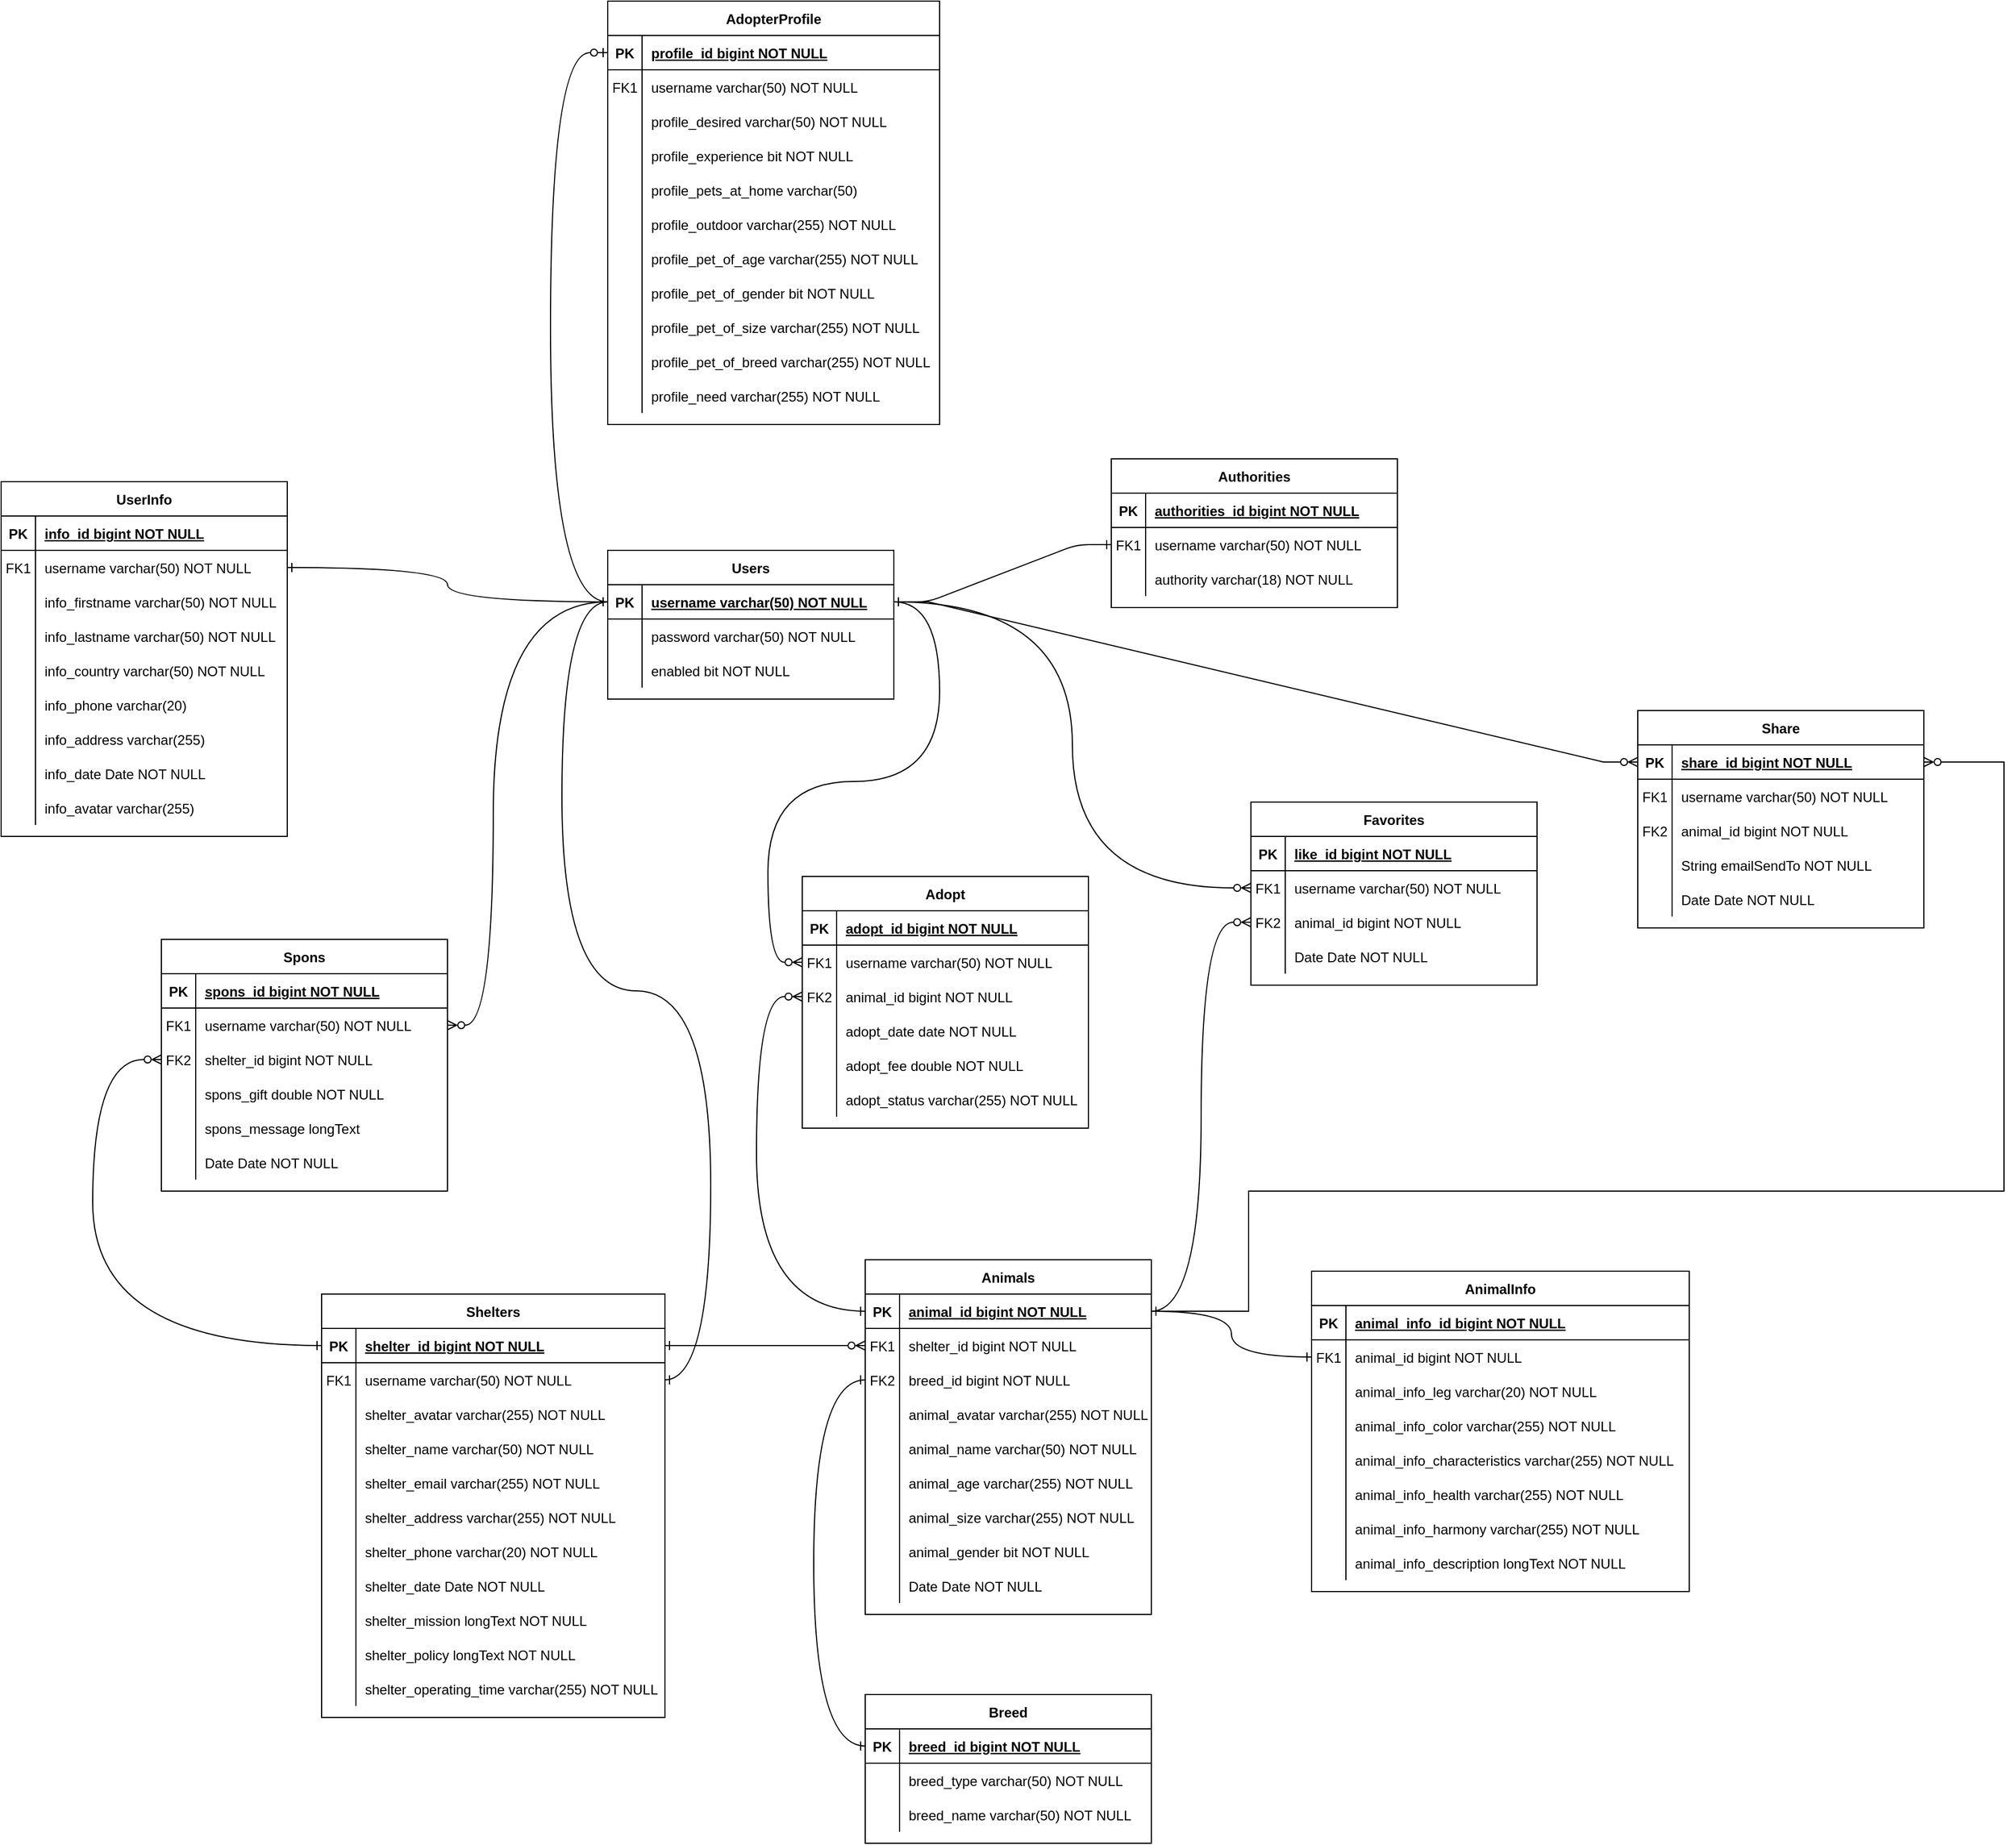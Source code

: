 <mxfile version="24.4.4" type="device">
  <diagram id="R2lEEEUBdFMjLlhIrx00" name="Page-1">
    <mxGraphModel dx="1852" dy="1717" grid="1" gridSize="10" guides="1" tooltips="1" connect="1" arrows="1" fold="1" page="1" pageScale="1" pageWidth="850" pageHeight="1100" math="0" shadow="0" extFonts="Permanent Marker^https://fonts.googleapis.com/css?family=Permanent+Marker">
      <root>
        <mxCell id="0" />
        <mxCell id="1" parent="0" />
        <mxCell id="0xfDiWegtZQmwM_PSjRr-60" value="Animals" style="shape=table;startSize=30;container=1;collapsible=1;childLayout=tableLayout;fixedRows=1;rowLines=0;fontStyle=1;align=center;resizeLast=1;" parent="1" vertex="1">
          <mxGeometry x="115" y="760" width="250" height="310" as="geometry" />
        </mxCell>
        <mxCell id="0xfDiWegtZQmwM_PSjRr-61" value="" style="shape=partialRectangle;collapsible=0;dropTarget=0;pointerEvents=0;fillColor=none;points=[[0,0.5],[1,0.5]];portConstraint=eastwest;top=0;left=0;right=0;bottom=1;" parent="0xfDiWegtZQmwM_PSjRr-60" vertex="1">
          <mxGeometry y="30" width="250" height="30" as="geometry" />
        </mxCell>
        <mxCell id="0xfDiWegtZQmwM_PSjRr-62" value="PK" style="shape=partialRectangle;overflow=hidden;connectable=0;fillColor=none;top=0;left=0;bottom=0;right=0;fontStyle=1;" parent="0xfDiWegtZQmwM_PSjRr-61" vertex="1">
          <mxGeometry width="30" height="30" as="geometry">
            <mxRectangle width="30" height="30" as="alternateBounds" />
          </mxGeometry>
        </mxCell>
        <mxCell id="0xfDiWegtZQmwM_PSjRr-63" value="animal_id bigint NOT NULL " style="shape=partialRectangle;overflow=hidden;connectable=0;fillColor=none;top=0;left=0;bottom=0;right=0;align=left;spacingLeft=6;fontStyle=5;" parent="0xfDiWegtZQmwM_PSjRr-61" vertex="1">
          <mxGeometry x="30" width="220" height="30" as="geometry">
            <mxRectangle width="220" height="30" as="alternateBounds" />
          </mxGeometry>
        </mxCell>
        <mxCell id="0xfDiWegtZQmwM_PSjRr-134" value="" style="shape=partialRectangle;collapsible=0;dropTarget=0;pointerEvents=0;fillColor=none;points=[[0,0.5],[1,0.5]];portConstraint=eastwest;top=0;left=0;right=0;bottom=0;" parent="0xfDiWegtZQmwM_PSjRr-60" vertex="1">
          <mxGeometry y="60" width="250" height="30" as="geometry" />
        </mxCell>
        <mxCell id="0xfDiWegtZQmwM_PSjRr-135" value="FK1" style="shape=partialRectangle;overflow=hidden;connectable=0;fillColor=none;top=0;left=0;bottom=0;right=0;" parent="0xfDiWegtZQmwM_PSjRr-134" vertex="1">
          <mxGeometry width="30" height="30" as="geometry">
            <mxRectangle width="30" height="30" as="alternateBounds" />
          </mxGeometry>
        </mxCell>
        <mxCell id="0xfDiWegtZQmwM_PSjRr-136" value="shelter_id bigint NOT NULL" style="shape=partialRectangle;overflow=hidden;connectable=0;fillColor=none;top=0;left=0;bottom=0;right=0;align=left;spacingLeft=6;" parent="0xfDiWegtZQmwM_PSjRr-134" vertex="1">
          <mxGeometry x="30" width="220" height="30" as="geometry">
            <mxRectangle width="220" height="30" as="alternateBounds" />
          </mxGeometry>
        </mxCell>
        <mxCell id="0xfDiWegtZQmwM_PSjRr-76" value="" style="shape=partialRectangle;collapsible=0;dropTarget=0;pointerEvents=0;fillColor=none;points=[[0,0.5],[1,0.5]];portConstraint=eastwest;top=0;left=0;right=0;bottom=0;" parent="0xfDiWegtZQmwM_PSjRr-60" vertex="1">
          <mxGeometry y="90" width="250" height="30" as="geometry" />
        </mxCell>
        <mxCell id="0xfDiWegtZQmwM_PSjRr-77" value="FK2" style="shape=partialRectangle;overflow=hidden;connectable=0;fillColor=none;top=0;left=0;bottom=0;right=0;" parent="0xfDiWegtZQmwM_PSjRr-76" vertex="1">
          <mxGeometry width="30" height="30" as="geometry">
            <mxRectangle width="30" height="30" as="alternateBounds" />
          </mxGeometry>
        </mxCell>
        <mxCell id="0xfDiWegtZQmwM_PSjRr-78" value="breed_id bigint NOT NULL" style="shape=partialRectangle;overflow=hidden;connectable=0;fillColor=none;top=0;left=0;bottom=0;right=0;align=left;spacingLeft=6;" parent="0xfDiWegtZQmwM_PSjRr-76" vertex="1">
          <mxGeometry x="30" width="220" height="30" as="geometry">
            <mxRectangle width="220" height="30" as="alternateBounds" />
          </mxGeometry>
        </mxCell>
        <mxCell id="0xfDiWegtZQmwM_PSjRr-64" value="" style="shape=partialRectangle;collapsible=0;dropTarget=0;pointerEvents=0;fillColor=none;points=[[0,0.5],[1,0.5]];portConstraint=eastwest;top=0;left=0;right=0;bottom=0;" parent="0xfDiWegtZQmwM_PSjRr-60" vertex="1">
          <mxGeometry y="120" width="250" height="30" as="geometry" />
        </mxCell>
        <mxCell id="0xfDiWegtZQmwM_PSjRr-65" value="" style="shape=partialRectangle;overflow=hidden;connectable=0;fillColor=none;top=0;left=0;bottom=0;right=0;" parent="0xfDiWegtZQmwM_PSjRr-64" vertex="1">
          <mxGeometry width="30" height="30" as="geometry">
            <mxRectangle width="30" height="30" as="alternateBounds" />
          </mxGeometry>
        </mxCell>
        <mxCell id="0xfDiWegtZQmwM_PSjRr-66" value="animal_avatar varchar(255) NOT NULL" style="shape=partialRectangle;overflow=hidden;connectable=0;fillColor=none;top=0;left=0;bottom=0;right=0;align=left;spacingLeft=6;" parent="0xfDiWegtZQmwM_PSjRr-64" vertex="1">
          <mxGeometry x="30" width="220" height="30" as="geometry">
            <mxRectangle width="220" height="30" as="alternateBounds" />
          </mxGeometry>
        </mxCell>
        <mxCell id="0xfDiWegtZQmwM_PSjRr-67" value="" style="shape=partialRectangle;collapsible=0;dropTarget=0;pointerEvents=0;fillColor=none;points=[[0,0.5],[1,0.5]];portConstraint=eastwest;top=0;left=0;right=0;bottom=0;" parent="0xfDiWegtZQmwM_PSjRr-60" vertex="1">
          <mxGeometry y="150" width="250" height="30" as="geometry" />
        </mxCell>
        <mxCell id="0xfDiWegtZQmwM_PSjRr-68" value="" style="shape=partialRectangle;overflow=hidden;connectable=0;fillColor=none;top=0;left=0;bottom=0;right=0;" parent="0xfDiWegtZQmwM_PSjRr-67" vertex="1">
          <mxGeometry width="30" height="30" as="geometry">
            <mxRectangle width="30" height="30" as="alternateBounds" />
          </mxGeometry>
        </mxCell>
        <mxCell id="0xfDiWegtZQmwM_PSjRr-69" value="animal_name varchar(50) NOT NULL" style="shape=partialRectangle;overflow=hidden;connectable=0;fillColor=none;top=0;left=0;bottom=0;right=0;align=left;spacingLeft=6;" parent="0xfDiWegtZQmwM_PSjRr-67" vertex="1">
          <mxGeometry x="30" width="220" height="30" as="geometry">
            <mxRectangle width="220" height="30" as="alternateBounds" />
          </mxGeometry>
        </mxCell>
        <mxCell id="0xfDiWegtZQmwM_PSjRr-70" value="" style="shape=partialRectangle;collapsible=0;dropTarget=0;pointerEvents=0;fillColor=none;points=[[0,0.5],[1,0.5]];portConstraint=eastwest;top=0;left=0;right=0;bottom=0;" parent="0xfDiWegtZQmwM_PSjRr-60" vertex="1">
          <mxGeometry y="180" width="250" height="30" as="geometry" />
        </mxCell>
        <mxCell id="0xfDiWegtZQmwM_PSjRr-71" value="" style="shape=partialRectangle;overflow=hidden;connectable=0;fillColor=none;top=0;left=0;bottom=0;right=0;" parent="0xfDiWegtZQmwM_PSjRr-70" vertex="1">
          <mxGeometry width="30" height="30" as="geometry">
            <mxRectangle width="30" height="30" as="alternateBounds" />
          </mxGeometry>
        </mxCell>
        <mxCell id="0xfDiWegtZQmwM_PSjRr-72" value="animal_age varchar(255) NOT NULL" style="shape=partialRectangle;overflow=hidden;connectable=0;fillColor=none;top=0;left=0;bottom=0;right=0;align=left;spacingLeft=6;" parent="0xfDiWegtZQmwM_PSjRr-70" vertex="1">
          <mxGeometry x="30" width="220" height="30" as="geometry">
            <mxRectangle width="220" height="30" as="alternateBounds" />
          </mxGeometry>
        </mxCell>
        <mxCell id="0xfDiWegtZQmwM_PSjRr-73" value="" style="shape=partialRectangle;collapsible=0;dropTarget=0;pointerEvents=0;fillColor=none;points=[[0,0.5],[1,0.5]];portConstraint=eastwest;top=0;left=0;right=0;bottom=0;" parent="0xfDiWegtZQmwM_PSjRr-60" vertex="1">
          <mxGeometry y="210" width="250" height="30" as="geometry" />
        </mxCell>
        <mxCell id="0xfDiWegtZQmwM_PSjRr-74" value="" style="shape=partialRectangle;overflow=hidden;connectable=0;fillColor=none;top=0;left=0;bottom=0;right=0;" parent="0xfDiWegtZQmwM_PSjRr-73" vertex="1">
          <mxGeometry width="30" height="30" as="geometry">
            <mxRectangle width="30" height="30" as="alternateBounds" />
          </mxGeometry>
        </mxCell>
        <mxCell id="0xfDiWegtZQmwM_PSjRr-75" value="animal_size varchar(255) NOT NULL" style="shape=partialRectangle;overflow=hidden;connectable=0;fillColor=none;top=0;left=0;bottom=0;right=0;align=left;spacingLeft=6;" parent="0xfDiWegtZQmwM_PSjRr-73" vertex="1">
          <mxGeometry x="30" width="220" height="30" as="geometry">
            <mxRectangle width="220" height="30" as="alternateBounds" />
          </mxGeometry>
        </mxCell>
        <mxCell id="0xfDiWegtZQmwM_PSjRr-105" value="" style="shape=partialRectangle;collapsible=0;dropTarget=0;pointerEvents=0;fillColor=none;points=[[0,0.5],[1,0.5]];portConstraint=eastwest;top=0;left=0;right=0;bottom=0;" parent="0xfDiWegtZQmwM_PSjRr-60" vertex="1">
          <mxGeometry y="240" width="250" height="30" as="geometry" />
        </mxCell>
        <mxCell id="0xfDiWegtZQmwM_PSjRr-106" value="" style="shape=partialRectangle;overflow=hidden;connectable=0;fillColor=none;top=0;left=0;bottom=0;right=0;" parent="0xfDiWegtZQmwM_PSjRr-105" vertex="1">
          <mxGeometry width="30" height="30" as="geometry">
            <mxRectangle width="30" height="30" as="alternateBounds" />
          </mxGeometry>
        </mxCell>
        <mxCell id="0xfDiWegtZQmwM_PSjRr-107" value="animal_gender bit NOT NULL" style="shape=partialRectangle;overflow=hidden;connectable=0;fillColor=none;top=0;left=0;bottom=0;right=0;align=left;spacingLeft=6;" parent="0xfDiWegtZQmwM_PSjRr-105" vertex="1">
          <mxGeometry x="30" width="220" height="30" as="geometry">
            <mxRectangle width="220" height="30" as="alternateBounds" />
          </mxGeometry>
        </mxCell>
        <mxCell id="NLZ9s4_FFTba4eGn_qR4-7" value="" style="shape=partialRectangle;collapsible=0;dropTarget=0;pointerEvents=0;fillColor=none;points=[[0,0.5],[1,0.5]];portConstraint=eastwest;top=0;left=0;right=0;bottom=0;" parent="0xfDiWegtZQmwM_PSjRr-60" vertex="1">
          <mxGeometry y="270" width="250" height="30" as="geometry" />
        </mxCell>
        <mxCell id="NLZ9s4_FFTba4eGn_qR4-8" value="" style="shape=partialRectangle;overflow=hidden;connectable=0;fillColor=none;top=0;left=0;bottom=0;right=0;" parent="NLZ9s4_FFTba4eGn_qR4-7" vertex="1">
          <mxGeometry width="30" height="30" as="geometry">
            <mxRectangle width="30" height="30" as="alternateBounds" />
          </mxGeometry>
        </mxCell>
        <mxCell id="NLZ9s4_FFTba4eGn_qR4-9" value="Date Date NOT NULL" style="shape=partialRectangle;overflow=hidden;connectable=0;fillColor=none;top=0;left=0;bottom=0;right=0;align=left;spacingLeft=6;" parent="NLZ9s4_FFTba4eGn_qR4-7" vertex="1">
          <mxGeometry x="30" width="220" height="30" as="geometry">
            <mxRectangle width="220" height="30" as="alternateBounds" />
          </mxGeometry>
        </mxCell>
        <mxCell id="0xfDiWegtZQmwM_PSjRr-82" value="AnimalInfo" style="shape=table;startSize=30;container=1;collapsible=1;childLayout=tableLayout;fixedRows=1;rowLines=0;fontStyle=1;align=center;resizeLast=1;" parent="1" vertex="1">
          <mxGeometry x="505" y="770" width="330.0" height="280" as="geometry" />
        </mxCell>
        <mxCell id="0xfDiWegtZQmwM_PSjRr-83" value="" style="shape=partialRectangle;collapsible=0;dropTarget=0;pointerEvents=0;fillColor=none;points=[[0,0.5],[1,0.5]];portConstraint=eastwest;top=0;left=0;right=0;bottom=1;" parent="0xfDiWegtZQmwM_PSjRr-82" vertex="1">
          <mxGeometry y="30" width="330.0" height="30" as="geometry" />
        </mxCell>
        <mxCell id="0xfDiWegtZQmwM_PSjRr-84" value="PK" style="shape=partialRectangle;overflow=hidden;connectable=0;fillColor=none;top=0;left=0;bottom=0;right=0;fontStyle=1;" parent="0xfDiWegtZQmwM_PSjRr-83" vertex="1">
          <mxGeometry width="30" height="30" as="geometry">
            <mxRectangle width="30" height="30" as="alternateBounds" />
          </mxGeometry>
        </mxCell>
        <mxCell id="0xfDiWegtZQmwM_PSjRr-85" value="animal_info_id bigint NOT NULL " style="shape=partialRectangle;overflow=hidden;connectable=0;fillColor=none;top=0;left=0;bottom=0;right=0;align=left;spacingLeft=6;fontStyle=5;" parent="0xfDiWegtZQmwM_PSjRr-83" vertex="1">
          <mxGeometry x="30" width="300.0" height="30" as="geometry">
            <mxRectangle width="300.0" height="30" as="alternateBounds" />
          </mxGeometry>
        </mxCell>
        <mxCell id="0xfDiWegtZQmwM_PSjRr-86" value="" style="shape=partialRectangle;collapsible=0;dropTarget=0;pointerEvents=0;fillColor=none;points=[[0,0.5],[1,0.5]];portConstraint=eastwest;top=0;left=0;right=0;bottom=0;" parent="0xfDiWegtZQmwM_PSjRr-82" vertex="1">
          <mxGeometry y="60" width="330.0" height="30" as="geometry" />
        </mxCell>
        <mxCell id="0xfDiWegtZQmwM_PSjRr-87" value="FK1" style="shape=partialRectangle;overflow=hidden;connectable=0;fillColor=none;top=0;left=0;bottom=0;right=0;" parent="0xfDiWegtZQmwM_PSjRr-86" vertex="1">
          <mxGeometry width="30" height="30" as="geometry">
            <mxRectangle width="30" height="30" as="alternateBounds" />
          </mxGeometry>
        </mxCell>
        <mxCell id="0xfDiWegtZQmwM_PSjRr-88" value="animal_id bigint NOT NULL" style="shape=partialRectangle;overflow=hidden;connectable=0;fillColor=none;top=0;left=0;bottom=0;right=0;align=left;spacingLeft=6;" parent="0xfDiWegtZQmwM_PSjRr-86" vertex="1">
          <mxGeometry x="30" width="300.0" height="30" as="geometry">
            <mxRectangle width="300.0" height="30" as="alternateBounds" />
          </mxGeometry>
        </mxCell>
        <mxCell id="0xfDiWegtZQmwM_PSjRr-89" value="" style="shape=partialRectangle;collapsible=0;dropTarget=0;pointerEvents=0;fillColor=none;points=[[0,0.5],[1,0.5]];portConstraint=eastwest;top=0;left=0;right=0;bottom=0;" parent="0xfDiWegtZQmwM_PSjRr-82" vertex="1">
          <mxGeometry y="90" width="330.0" height="30" as="geometry" />
        </mxCell>
        <mxCell id="0xfDiWegtZQmwM_PSjRr-90" value="" style="shape=partialRectangle;overflow=hidden;connectable=0;fillColor=none;top=0;left=0;bottom=0;right=0;" parent="0xfDiWegtZQmwM_PSjRr-89" vertex="1">
          <mxGeometry width="30" height="30" as="geometry">
            <mxRectangle width="30" height="30" as="alternateBounds" />
          </mxGeometry>
        </mxCell>
        <mxCell id="0xfDiWegtZQmwM_PSjRr-91" value="animal_info_leg varchar(20) NOT NULL" style="shape=partialRectangle;overflow=hidden;connectable=0;fillColor=none;top=0;left=0;bottom=0;right=0;align=left;spacingLeft=6;" parent="0xfDiWegtZQmwM_PSjRr-89" vertex="1">
          <mxGeometry x="30" width="300.0" height="30" as="geometry">
            <mxRectangle width="300.0" height="30" as="alternateBounds" />
          </mxGeometry>
        </mxCell>
        <mxCell id="0xfDiWegtZQmwM_PSjRr-92" value="" style="shape=partialRectangle;collapsible=0;dropTarget=0;pointerEvents=0;fillColor=none;points=[[0,0.5],[1,0.5]];portConstraint=eastwest;top=0;left=0;right=0;bottom=0;" parent="0xfDiWegtZQmwM_PSjRr-82" vertex="1">
          <mxGeometry y="120" width="330.0" height="30" as="geometry" />
        </mxCell>
        <mxCell id="0xfDiWegtZQmwM_PSjRr-93" value="" style="shape=partialRectangle;overflow=hidden;connectable=0;fillColor=none;top=0;left=0;bottom=0;right=0;" parent="0xfDiWegtZQmwM_PSjRr-92" vertex="1">
          <mxGeometry width="30" height="30" as="geometry">
            <mxRectangle width="30" height="30" as="alternateBounds" />
          </mxGeometry>
        </mxCell>
        <mxCell id="0xfDiWegtZQmwM_PSjRr-94" value="animal_info_color varchar(255) NOT NULL" style="shape=partialRectangle;overflow=hidden;connectable=0;fillColor=none;top=0;left=0;bottom=0;right=0;align=left;spacingLeft=6;" parent="0xfDiWegtZQmwM_PSjRr-92" vertex="1">
          <mxGeometry x="30" width="300.0" height="30" as="geometry">
            <mxRectangle width="300.0" height="30" as="alternateBounds" />
          </mxGeometry>
        </mxCell>
        <mxCell id="0xfDiWegtZQmwM_PSjRr-95" value="" style="shape=partialRectangle;collapsible=0;dropTarget=0;pointerEvents=0;fillColor=none;points=[[0,0.5],[1,0.5]];portConstraint=eastwest;top=0;left=0;right=0;bottom=0;" parent="0xfDiWegtZQmwM_PSjRr-82" vertex="1">
          <mxGeometry y="150" width="330.0" height="30" as="geometry" />
        </mxCell>
        <mxCell id="0xfDiWegtZQmwM_PSjRr-96" value="" style="shape=partialRectangle;overflow=hidden;connectable=0;fillColor=none;top=0;left=0;bottom=0;right=0;" parent="0xfDiWegtZQmwM_PSjRr-95" vertex="1">
          <mxGeometry width="30" height="30" as="geometry">
            <mxRectangle width="30" height="30" as="alternateBounds" />
          </mxGeometry>
        </mxCell>
        <mxCell id="0xfDiWegtZQmwM_PSjRr-97" value="animal_info_characteristics varchar(255) NOT NULL" style="shape=partialRectangle;overflow=hidden;connectable=0;fillColor=none;top=0;left=0;bottom=0;right=0;align=left;spacingLeft=6;" parent="0xfDiWegtZQmwM_PSjRr-95" vertex="1">
          <mxGeometry x="30" width="300.0" height="30" as="geometry">
            <mxRectangle width="300.0" height="30" as="alternateBounds" />
          </mxGeometry>
        </mxCell>
        <mxCell id="0xfDiWegtZQmwM_PSjRr-98" value="" style="shape=partialRectangle;collapsible=0;dropTarget=0;pointerEvents=0;fillColor=none;points=[[0,0.5],[1,0.5]];portConstraint=eastwest;top=0;left=0;right=0;bottom=0;" parent="0xfDiWegtZQmwM_PSjRr-82" vertex="1">
          <mxGeometry y="180" width="330.0" height="30" as="geometry" />
        </mxCell>
        <mxCell id="0xfDiWegtZQmwM_PSjRr-99" value="" style="shape=partialRectangle;overflow=hidden;connectable=0;fillColor=none;top=0;left=0;bottom=0;right=0;" parent="0xfDiWegtZQmwM_PSjRr-98" vertex="1">
          <mxGeometry width="30" height="30" as="geometry">
            <mxRectangle width="30" height="30" as="alternateBounds" />
          </mxGeometry>
        </mxCell>
        <mxCell id="0xfDiWegtZQmwM_PSjRr-100" value="animal_info_health varchar(255) NOT NULL" style="shape=partialRectangle;overflow=hidden;connectable=0;fillColor=none;top=0;left=0;bottom=0;right=0;align=left;spacingLeft=6;" parent="0xfDiWegtZQmwM_PSjRr-98" vertex="1">
          <mxGeometry x="30" width="300.0" height="30" as="geometry">
            <mxRectangle width="300.0" height="30" as="alternateBounds" />
          </mxGeometry>
        </mxCell>
        <mxCell id="0xfDiWegtZQmwM_PSjRr-101" value="" style="shape=partialRectangle;collapsible=0;dropTarget=0;pointerEvents=0;fillColor=none;points=[[0,0.5],[1,0.5]];portConstraint=eastwest;top=0;left=0;right=0;bottom=0;" parent="0xfDiWegtZQmwM_PSjRr-82" vertex="1">
          <mxGeometry y="210" width="330.0" height="30" as="geometry" />
        </mxCell>
        <mxCell id="0xfDiWegtZQmwM_PSjRr-102" value="" style="shape=partialRectangle;overflow=hidden;connectable=0;fillColor=none;top=0;left=0;bottom=0;right=0;" parent="0xfDiWegtZQmwM_PSjRr-101" vertex="1">
          <mxGeometry width="30" height="30" as="geometry">
            <mxRectangle width="30" height="30" as="alternateBounds" />
          </mxGeometry>
        </mxCell>
        <mxCell id="0xfDiWegtZQmwM_PSjRr-103" value="animal_info_harmony varchar(255) NOT NULL" style="shape=partialRectangle;overflow=hidden;connectable=0;fillColor=none;top=0;left=0;bottom=0;right=0;align=left;spacingLeft=6;" parent="0xfDiWegtZQmwM_PSjRr-101" vertex="1">
          <mxGeometry x="30" width="300.0" height="30" as="geometry">
            <mxRectangle width="300.0" height="30" as="alternateBounds" />
          </mxGeometry>
        </mxCell>
        <mxCell id="0xfDiWegtZQmwM_PSjRr-108" value="" style="shape=partialRectangle;collapsible=0;dropTarget=0;pointerEvents=0;fillColor=none;points=[[0,0.5],[1,0.5]];portConstraint=eastwest;top=0;left=0;right=0;bottom=0;" parent="0xfDiWegtZQmwM_PSjRr-82" vertex="1">
          <mxGeometry y="240" width="330.0" height="30" as="geometry" />
        </mxCell>
        <mxCell id="0xfDiWegtZQmwM_PSjRr-109" value="" style="shape=partialRectangle;overflow=hidden;connectable=0;fillColor=none;top=0;left=0;bottom=0;right=0;" parent="0xfDiWegtZQmwM_PSjRr-108" vertex="1">
          <mxGeometry width="30" height="30" as="geometry">
            <mxRectangle width="30" height="30" as="alternateBounds" />
          </mxGeometry>
        </mxCell>
        <mxCell id="0xfDiWegtZQmwM_PSjRr-110" value="animal_info_description longText NOT NULL" style="shape=partialRectangle;overflow=hidden;connectable=0;fillColor=none;top=0;left=0;bottom=0;right=0;align=left;spacingLeft=6;" parent="0xfDiWegtZQmwM_PSjRr-108" vertex="1">
          <mxGeometry x="30" width="300.0" height="30" as="geometry">
            <mxRectangle width="300.0" height="30" as="alternateBounds" />
          </mxGeometry>
        </mxCell>
        <mxCell id="0xfDiWegtZQmwM_PSjRr-104" style="edgeStyle=orthogonalEdgeStyle;rounded=0;orthogonalLoop=1;jettySize=auto;html=1;startArrow=ERone;startFill=0;endArrow=ERone;endFill=0;curved=1;" parent="1" source="0xfDiWegtZQmwM_PSjRr-86" target="0xfDiWegtZQmwM_PSjRr-61" edge="1">
          <mxGeometry relative="1" as="geometry" />
        </mxCell>
        <mxCell id="0xfDiWegtZQmwM_PSjRr-137" style="edgeStyle=orthogonalEdgeStyle;rounded=0;orthogonalLoop=1;jettySize=auto;html=1;exitX=1;exitY=0.5;exitDx=0;exitDy=0;curved=1;endArrow=ERzeroToMany;endFill=0;startArrow=ERone;startFill=0;" parent="1" source="0xfDiWegtZQmwM_PSjRr-113" target="0xfDiWegtZQmwM_PSjRr-134" edge="1">
          <mxGeometry relative="1" as="geometry" />
        </mxCell>
        <mxCell id="0xfDiWegtZQmwM_PSjRr-208" value="Adopt" style="shape=table;startSize=30;container=1;collapsible=1;childLayout=tableLayout;fixedRows=1;rowLines=0;fontStyle=1;align=center;resizeLast=1;" parent="1" vertex="1">
          <mxGeometry x="60" y="425" width="250" height="220" as="geometry" />
        </mxCell>
        <mxCell id="0xfDiWegtZQmwM_PSjRr-209" value="" style="shape=partialRectangle;collapsible=0;dropTarget=0;pointerEvents=0;fillColor=none;points=[[0,0.5],[1,0.5]];portConstraint=eastwest;top=0;left=0;right=0;bottom=1;" parent="0xfDiWegtZQmwM_PSjRr-208" vertex="1">
          <mxGeometry y="30" width="250" height="30" as="geometry" />
        </mxCell>
        <mxCell id="0xfDiWegtZQmwM_PSjRr-210" value="PK" style="shape=partialRectangle;overflow=hidden;connectable=0;fillColor=none;top=0;left=0;bottom=0;right=0;fontStyle=1;" parent="0xfDiWegtZQmwM_PSjRr-209" vertex="1">
          <mxGeometry width="30" height="30" as="geometry">
            <mxRectangle width="30" height="30" as="alternateBounds" />
          </mxGeometry>
        </mxCell>
        <mxCell id="0xfDiWegtZQmwM_PSjRr-211" value="adopt_id bigint NOT NULL " style="shape=partialRectangle;overflow=hidden;connectable=0;fillColor=none;top=0;left=0;bottom=0;right=0;align=left;spacingLeft=6;fontStyle=5;" parent="0xfDiWegtZQmwM_PSjRr-209" vertex="1">
          <mxGeometry x="30" width="220" height="30" as="geometry">
            <mxRectangle width="220" height="30" as="alternateBounds" />
          </mxGeometry>
        </mxCell>
        <mxCell id="0xfDiWegtZQmwM_PSjRr-212" value="" style="shape=partialRectangle;collapsible=0;dropTarget=0;pointerEvents=0;fillColor=none;points=[[0,0.5],[1,0.5]];portConstraint=eastwest;top=0;left=0;right=0;bottom=0;" parent="0xfDiWegtZQmwM_PSjRr-208" vertex="1">
          <mxGeometry y="60" width="250" height="30" as="geometry" />
        </mxCell>
        <mxCell id="0xfDiWegtZQmwM_PSjRr-213" value="FK1" style="shape=partialRectangle;overflow=hidden;connectable=0;fillColor=none;top=0;left=0;bottom=0;right=0;" parent="0xfDiWegtZQmwM_PSjRr-212" vertex="1">
          <mxGeometry width="30" height="30" as="geometry">
            <mxRectangle width="30" height="30" as="alternateBounds" />
          </mxGeometry>
        </mxCell>
        <mxCell id="0xfDiWegtZQmwM_PSjRr-214" value="username varchar(50) NOT NULL" style="shape=partialRectangle;overflow=hidden;connectable=0;fillColor=none;top=0;left=0;bottom=0;right=0;align=left;spacingLeft=6;" parent="0xfDiWegtZQmwM_PSjRr-212" vertex="1">
          <mxGeometry x="30" width="220" height="30" as="geometry">
            <mxRectangle width="220" height="30" as="alternateBounds" />
          </mxGeometry>
        </mxCell>
        <mxCell id="0xfDiWegtZQmwM_PSjRr-215" value="" style="shape=partialRectangle;collapsible=0;dropTarget=0;pointerEvents=0;fillColor=none;points=[[0,0.5],[1,0.5]];portConstraint=eastwest;top=0;left=0;right=0;bottom=0;" parent="0xfDiWegtZQmwM_PSjRr-208" vertex="1">
          <mxGeometry y="90" width="250" height="30" as="geometry" />
        </mxCell>
        <mxCell id="0xfDiWegtZQmwM_PSjRr-216" value="FK2" style="shape=partialRectangle;overflow=hidden;connectable=0;fillColor=none;top=0;left=0;bottom=0;right=0;" parent="0xfDiWegtZQmwM_PSjRr-215" vertex="1">
          <mxGeometry width="30" height="30" as="geometry">
            <mxRectangle width="30" height="30" as="alternateBounds" />
          </mxGeometry>
        </mxCell>
        <mxCell id="0xfDiWegtZQmwM_PSjRr-217" value="animal_id bigint NOT NULL" style="shape=partialRectangle;overflow=hidden;connectable=0;fillColor=none;top=0;left=0;bottom=0;right=0;align=left;spacingLeft=6;" parent="0xfDiWegtZQmwM_PSjRr-215" vertex="1">
          <mxGeometry x="30" width="220" height="30" as="geometry">
            <mxRectangle width="220" height="30" as="alternateBounds" />
          </mxGeometry>
        </mxCell>
        <mxCell id="0xfDiWegtZQmwM_PSjRr-218" value="" style="shape=partialRectangle;collapsible=0;dropTarget=0;pointerEvents=0;fillColor=none;points=[[0,0.5],[1,0.5]];portConstraint=eastwest;top=0;left=0;right=0;bottom=0;" parent="0xfDiWegtZQmwM_PSjRr-208" vertex="1">
          <mxGeometry y="120" width="250" height="30" as="geometry" />
        </mxCell>
        <mxCell id="0xfDiWegtZQmwM_PSjRr-219" value="" style="shape=partialRectangle;overflow=hidden;connectable=0;fillColor=none;top=0;left=0;bottom=0;right=0;" parent="0xfDiWegtZQmwM_PSjRr-218" vertex="1">
          <mxGeometry width="30" height="30" as="geometry">
            <mxRectangle width="30" height="30" as="alternateBounds" />
          </mxGeometry>
        </mxCell>
        <mxCell id="0xfDiWegtZQmwM_PSjRr-220" value="adopt_date date NOT NULL" style="shape=partialRectangle;overflow=hidden;connectable=0;fillColor=none;top=0;left=0;bottom=0;right=0;align=left;spacingLeft=6;" parent="0xfDiWegtZQmwM_PSjRr-218" vertex="1">
          <mxGeometry x="30" width="220" height="30" as="geometry">
            <mxRectangle width="220" height="30" as="alternateBounds" />
          </mxGeometry>
        </mxCell>
        <mxCell id="0xfDiWegtZQmwM_PSjRr-221" value="" style="shape=partialRectangle;collapsible=0;dropTarget=0;pointerEvents=0;fillColor=none;points=[[0,0.5],[1,0.5]];portConstraint=eastwest;top=0;left=0;right=0;bottom=0;" parent="0xfDiWegtZQmwM_PSjRr-208" vertex="1">
          <mxGeometry y="150" width="250" height="30" as="geometry" />
        </mxCell>
        <mxCell id="0xfDiWegtZQmwM_PSjRr-222" value="" style="shape=partialRectangle;overflow=hidden;connectable=0;fillColor=none;top=0;left=0;bottom=0;right=0;" parent="0xfDiWegtZQmwM_PSjRr-221" vertex="1">
          <mxGeometry width="30" height="30" as="geometry">
            <mxRectangle width="30" height="30" as="alternateBounds" />
          </mxGeometry>
        </mxCell>
        <mxCell id="0xfDiWegtZQmwM_PSjRr-223" value="adopt_fee double NOT NULL" style="shape=partialRectangle;overflow=hidden;connectable=0;fillColor=none;top=0;left=0;bottom=0;right=0;align=left;spacingLeft=6;" parent="0xfDiWegtZQmwM_PSjRr-221" vertex="1">
          <mxGeometry x="30" width="220" height="30" as="geometry">
            <mxRectangle width="220" height="30" as="alternateBounds" />
          </mxGeometry>
        </mxCell>
        <mxCell id="0xfDiWegtZQmwM_PSjRr-227" value="" style="shape=partialRectangle;collapsible=0;dropTarget=0;pointerEvents=0;fillColor=none;points=[[0,0.5],[1,0.5]];portConstraint=eastwest;top=0;left=0;right=0;bottom=0;" parent="0xfDiWegtZQmwM_PSjRr-208" vertex="1">
          <mxGeometry y="180" width="250" height="30" as="geometry" />
        </mxCell>
        <mxCell id="0xfDiWegtZQmwM_PSjRr-228" value="" style="shape=partialRectangle;overflow=hidden;connectable=0;fillColor=none;top=0;left=0;bottom=0;right=0;" parent="0xfDiWegtZQmwM_PSjRr-227" vertex="1">
          <mxGeometry width="30" height="30" as="geometry">
            <mxRectangle width="30" height="30" as="alternateBounds" />
          </mxGeometry>
        </mxCell>
        <mxCell id="0xfDiWegtZQmwM_PSjRr-229" value="adopt_status varchar(255) NOT NULL" style="shape=partialRectangle;overflow=hidden;connectable=0;fillColor=none;top=0;left=0;bottom=0;right=0;align=left;spacingLeft=6;" parent="0xfDiWegtZQmwM_PSjRr-227" vertex="1">
          <mxGeometry x="30" width="220" height="30" as="geometry">
            <mxRectangle width="220" height="30" as="alternateBounds" />
          </mxGeometry>
        </mxCell>
        <mxCell id="0xfDiWegtZQmwM_PSjRr-233" value="Favorites" style="shape=table;startSize=30;container=1;collapsible=1;childLayout=tableLayout;fixedRows=1;rowLines=0;fontStyle=1;align=center;resizeLast=1;" parent="1" vertex="1">
          <mxGeometry x="452" y="360" width="250" height="160" as="geometry" />
        </mxCell>
        <mxCell id="0xfDiWegtZQmwM_PSjRr-234" value="" style="shape=partialRectangle;collapsible=0;dropTarget=0;pointerEvents=0;fillColor=none;points=[[0,0.5],[1,0.5]];portConstraint=eastwest;top=0;left=0;right=0;bottom=1;" parent="0xfDiWegtZQmwM_PSjRr-233" vertex="1">
          <mxGeometry y="30" width="250" height="30" as="geometry" />
        </mxCell>
        <mxCell id="0xfDiWegtZQmwM_PSjRr-235" value="PK" style="shape=partialRectangle;overflow=hidden;connectable=0;fillColor=none;top=0;left=0;bottom=0;right=0;fontStyle=1;" parent="0xfDiWegtZQmwM_PSjRr-234" vertex="1">
          <mxGeometry width="30" height="30" as="geometry">
            <mxRectangle width="30" height="30" as="alternateBounds" />
          </mxGeometry>
        </mxCell>
        <mxCell id="0xfDiWegtZQmwM_PSjRr-236" value="like_id bigint NOT NULL " style="shape=partialRectangle;overflow=hidden;connectable=0;fillColor=none;top=0;left=0;bottom=0;right=0;align=left;spacingLeft=6;fontStyle=5;" parent="0xfDiWegtZQmwM_PSjRr-234" vertex="1">
          <mxGeometry x="30" width="220" height="30" as="geometry">
            <mxRectangle width="220" height="30" as="alternateBounds" />
          </mxGeometry>
        </mxCell>
        <mxCell id="0xfDiWegtZQmwM_PSjRr-237" value="" style="shape=partialRectangle;collapsible=0;dropTarget=0;pointerEvents=0;fillColor=none;points=[[0,0.5],[1,0.5]];portConstraint=eastwest;top=0;left=0;right=0;bottom=0;" parent="0xfDiWegtZQmwM_PSjRr-233" vertex="1">
          <mxGeometry y="60" width="250" height="30" as="geometry" />
        </mxCell>
        <mxCell id="0xfDiWegtZQmwM_PSjRr-238" value="FK1" style="shape=partialRectangle;overflow=hidden;connectable=0;fillColor=none;top=0;left=0;bottom=0;right=0;" parent="0xfDiWegtZQmwM_PSjRr-237" vertex="1">
          <mxGeometry width="30" height="30" as="geometry">
            <mxRectangle width="30" height="30" as="alternateBounds" />
          </mxGeometry>
        </mxCell>
        <mxCell id="0xfDiWegtZQmwM_PSjRr-239" value="username varchar(50) NOT NULL" style="shape=partialRectangle;overflow=hidden;connectable=0;fillColor=none;top=0;left=0;bottom=0;right=0;align=left;spacingLeft=6;" parent="0xfDiWegtZQmwM_PSjRr-237" vertex="1">
          <mxGeometry x="30" width="220" height="30" as="geometry">
            <mxRectangle width="220" height="30" as="alternateBounds" />
          </mxGeometry>
        </mxCell>
        <mxCell id="0xfDiWegtZQmwM_PSjRr-240" value="" style="shape=partialRectangle;collapsible=0;dropTarget=0;pointerEvents=0;fillColor=none;points=[[0,0.5],[1,0.5]];portConstraint=eastwest;top=0;left=0;right=0;bottom=0;" parent="0xfDiWegtZQmwM_PSjRr-233" vertex="1">
          <mxGeometry y="90" width="250" height="30" as="geometry" />
        </mxCell>
        <mxCell id="0xfDiWegtZQmwM_PSjRr-241" value="FK2" style="shape=partialRectangle;overflow=hidden;connectable=0;fillColor=none;top=0;left=0;bottom=0;right=0;" parent="0xfDiWegtZQmwM_PSjRr-240" vertex="1">
          <mxGeometry width="30" height="30" as="geometry">
            <mxRectangle width="30" height="30" as="alternateBounds" />
          </mxGeometry>
        </mxCell>
        <mxCell id="0xfDiWegtZQmwM_PSjRr-242" value="animal_id bigint NOT NULL" style="shape=partialRectangle;overflow=hidden;connectable=0;fillColor=none;top=0;left=0;bottom=0;right=0;align=left;spacingLeft=6;" parent="0xfDiWegtZQmwM_PSjRr-240" vertex="1">
          <mxGeometry x="30" width="220" height="30" as="geometry">
            <mxRectangle width="220" height="30" as="alternateBounds" />
          </mxGeometry>
        </mxCell>
        <mxCell id="NLZ9s4_FFTba4eGn_qR4-4" value="" style="shape=partialRectangle;collapsible=0;dropTarget=0;pointerEvents=0;fillColor=none;points=[[0,0.5],[1,0.5]];portConstraint=eastwest;top=0;left=0;right=0;bottom=0;" parent="0xfDiWegtZQmwM_PSjRr-233" vertex="1">
          <mxGeometry y="120" width="250" height="30" as="geometry" />
        </mxCell>
        <mxCell id="NLZ9s4_FFTba4eGn_qR4-5" value="" style="shape=partialRectangle;overflow=hidden;connectable=0;fillColor=none;top=0;left=0;bottom=0;right=0;" parent="NLZ9s4_FFTba4eGn_qR4-4" vertex="1">
          <mxGeometry width="30" height="30" as="geometry">
            <mxRectangle width="30" height="30" as="alternateBounds" />
          </mxGeometry>
        </mxCell>
        <mxCell id="NLZ9s4_FFTba4eGn_qR4-6" value="Date Date NOT NULL" style="shape=partialRectangle;overflow=hidden;connectable=0;fillColor=none;top=0;left=0;bottom=0;right=0;align=left;spacingLeft=6;" parent="NLZ9s4_FFTba4eGn_qR4-4" vertex="1">
          <mxGeometry x="30" width="220" height="30" as="geometry">
            <mxRectangle width="220" height="30" as="alternateBounds" />
          </mxGeometry>
        </mxCell>
        <mxCell id="0xfDiWegtZQmwM_PSjRr-258" value="Spons" style="shape=table;startSize=30;container=1;collapsible=1;childLayout=tableLayout;fixedRows=1;rowLines=0;fontStyle=1;align=center;resizeLast=1;" parent="1" vertex="1">
          <mxGeometry x="-500" y="480" width="250" height="220" as="geometry" />
        </mxCell>
        <mxCell id="0xfDiWegtZQmwM_PSjRr-259" value="" style="shape=partialRectangle;collapsible=0;dropTarget=0;pointerEvents=0;fillColor=none;points=[[0,0.5],[1,0.5]];portConstraint=eastwest;top=0;left=0;right=0;bottom=1;" parent="0xfDiWegtZQmwM_PSjRr-258" vertex="1">
          <mxGeometry y="30" width="250" height="30" as="geometry" />
        </mxCell>
        <mxCell id="0xfDiWegtZQmwM_PSjRr-260" value="PK" style="shape=partialRectangle;overflow=hidden;connectable=0;fillColor=none;top=0;left=0;bottom=0;right=0;fontStyle=1;" parent="0xfDiWegtZQmwM_PSjRr-259" vertex="1">
          <mxGeometry width="30" height="30" as="geometry">
            <mxRectangle width="30" height="30" as="alternateBounds" />
          </mxGeometry>
        </mxCell>
        <mxCell id="0xfDiWegtZQmwM_PSjRr-261" value="spons_id bigint NOT NULL " style="shape=partialRectangle;overflow=hidden;connectable=0;fillColor=none;top=0;left=0;bottom=0;right=0;align=left;spacingLeft=6;fontStyle=5;" parent="0xfDiWegtZQmwM_PSjRr-259" vertex="1">
          <mxGeometry x="30" width="220" height="30" as="geometry">
            <mxRectangle width="220" height="30" as="alternateBounds" />
          </mxGeometry>
        </mxCell>
        <mxCell id="0xfDiWegtZQmwM_PSjRr-262" value="" style="shape=partialRectangle;collapsible=0;dropTarget=0;pointerEvents=0;fillColor=none;points=[[0,0.5],[1,0.5]];portConstraint=eastwest;top=0;left=0;right=0;bottom=0;" parent="0xfDiWegtZQmwM_PSjRr-258" vertex="1">
          <mxGeometry y="60" width="250" height="30" as="geometry" />
        </mxCell>
        <mxCell id="0xfDiWegtZQmwM_PSjRr-263" value="FK1" style="shape=partialRectangle;overflow=hidden;connectable=0;fillColor=none;top=0;left=0;bottom=0;right=0;" parent="0xfDiWegtZQmwM_PSjRr-262" vertex="1">
          <mxGeometry width="30" height="30" as="geometry">
            <mxRectangle width="30" height="30" as="alternateBounds" />
          </mxGeometry>
        </mxCell>
        <mxCell id="0xfDiWegtZQmwM_PSjRr-264" value="username varchar(50) NOT NULL" style="shape=partialRectangle;overflow=hidden;connectable=0;fillColor=none;top=0;left=0;bottom=0;right=0;align=left;spacingLeft=6;" parent="0xfDiWegtZQmwM_PSjRr-262" vertex="1">
          <mxGeometry x="30" width="220" height="30" as="geometry">
            <mxRectangle width="220" height="30" as="alternateBounds" />
          </mxGeometry>
        </mxCell>
        <mxCell id="0xfDiWegtZQmwM_PSjRr-265" value="" style="shape=partialRectangle;collapsible=0;dropTarget=0;pointerEvents=0;fillColor=none;points=[[0,0.5],[1,0.5]];portConstraint=eastwest;top=0;left=0;right=0;bottom=0;" parent="0xfDiWegtZQmwM_PSjRr-258" vertex="1">
          <mxGeometry y="90" width="250" height="30" as="geometry" />
        </mxCell>
        <mxCell id="0xfDiWegtZQmwM_PSjRr-266" value="FK2" style="shape=partialRectangle;overflow=hidden;connectable=0;fillColor=none;top=0;left=0;bottom=0;right=0;" parent="0xfDiWegtZQmwM_PSjRr-265" vertex="1">
          <mxGeometry width="30" height="30" as="geometry">
            <mxRectangle width="30" height="30" as="alternateBounds" />
          </mxGeometry>
        </mxCell>
        <mxCell id="0xfDiWegtZQmwM_PSjRr-267" value="shelter_id bigint NOT NULL" style="shape=partialRectangle;overflow=hidden;connectable=0;fillColor=none;top=0;left=0;bottom=0;right=0;align=left;spacingLeft=6;" parent="0xfDiWegtZQmwM_PSjRr-265" vertex="1">
          <mxGeometry x="30" width="220" height="30" as="geometry">
            <mxRectangle width="220" height="30" as="alternateBounds" />
          </mxGeometry>
        </mxCell>
        <mxCell id="0xfDiWegtZQmwM_PSjRr-268" value="" style="shape=partialRectangle;collapsible=0;dropTarget=0;pointerEvents=0;fillColor=none;points=[[0,0.5],[1,0.5]];portConstraint=eastwest;top=0;left=0;right=0;bottom=0;" parent="0xfDiWegtZQmwM_PSjRr-258" vertex="1">
          <mxGeometry y="120" width="250" height="30" as="geometry" />
        </mxCell>
        <mxCell id="0xfDiWegtZQmwM_PSjRr-269" value="" style="shape=partialRectangle;overflow=hidden;connectable=0;fillColor=none;top=0;left=0;bottom=0;right=0;" parent="0xfDiWegtZQmwM_PSjRr-268" vertex="1">
          <mxGeometry width="30" height="30" as="geometry">
            <mxRectangle width="30" height="30" as="alternateBounds" />
          </mxGeometry>
        </mxCell>
        <mxCell id="0xfDiWegtZQmwM_PSjRr-270" value="spons_gift double NOT NULL" style="shape=partialRectangle;overflow=hidden;connectable=0;fillColor=none;top=0;left=0;bottom=0;right=0;align=left;spacingLeft=6;" parent="0xfDiWegtZQmwM_PSjRr-268" vertex="1">
          <mxGeometry x="30" width="220" height="30" as="geometry">
            <mxRectangle width="220" height="30" as="alternateBounds" />
          </mxGeometry>
        </mxCell>
        <mxCell id="0xfDiWegtZQmwM_PSjRr-271" value="" style="shape=partialRectangle;collapsible=0;dropTarget=0;pointerEvents=0;fillColor=none;points=[[0,0.5],[1,0.5]];portConstraint=eastwest;top=0;left=0;right=0;bottom=0;" parent="0xfDiWegtZQmwM_PSjRr-258" vertex="1">
          <mxGeometry y="150" width="250" height="30" as="geometry" />
        </mxCell>
        <mxCell id="0xfDiWegtZQmwM_PSjRr-272" value="" style="shape=partialRectangle;overflow=hidden;connectable=0;fillColor=none;top=0;left=0;bottom=0;right=0;" parent="0xfDiWegtZQmwM_PSjRr-271" vertex="1">
          <mxGeometry width="30" height="30" as="geometry">
            <mxRectangle width="30" height="30" as="alternateBounds" />
          </mxGeometry>
        </mxCell>
        <mxCell id="0xfDiWegtZQmwM_PSjRr-273" value="spons_message longText" style="shape=partialRectangle;overflow=hidden;connectable=0;fillColor=none;top=0;left=0;bottom=0;right=0;align=left;spacingLeft=6;" parent="0xfDiWegtZQmwM_PSjRr-271" vertex="1">
          <mxGeometry x="30" width="220" height="30" as="geometry">
            <mxRectangle width="220" height="30" as="alternateBounds" />
          </mxGeometry>
        </mxCell>
        <mxCell id="NLZ9s4_FFTba4eGn_qR4-13" value="" style="shape=partialRectangle;collapsible=0;dropTarget=0;pointerEvents=0;fillColor=none;points=[[0,0.5],[1,0.5]];portConstraint=eastwest;top=0;left=0;right=0;bottom=0;" parent="0xfDiWegtZQmwM_PSjRr-258" vertex="1">
          <mxGeometry y="180" width="250" height="30" as="geometry" />
        </mxCell>
        <mxCell id="NLZ9s4_FFTba4eGn_qR4-14" value="" style="shape=partialRectangle;overflow=hidden;connectable=0;fillColor=none;top=0;left=0;bottom=0;right=0;" parent="NLZ9s4_FFTba4eGn_qR4-13" vertex="1">
          <mxGeometry width="30" height="30" as="geometry">
            <mxRectangle width="30" height="30" as="alternateBounds" />
          </mxGeometry>
        </mxCell>
        <mxCell id="NLZ9s4_FFTba4eGn_qR4-15" value="Date Date NOT NULL" style="shape=partialRectangle;overflow=hidden;connectable=0;fillColor=none;top=0;left=0;bottom=0;right=0;align=left;spacingLeft=6;" parent="NLZ9s4_FFTba4eGn_qR4-13" vertex="1">
          <mxGeometry x="30" width="220" height="30" as="geometry">
            <mxRectangle width="220" height="30" as="alternateBounds" />
          </mxGeometry>
        </mxCell>
        <mxCell id="uAH6u0C5CeePPDymRWb0-2" style="edgeStyle=orthogonalEdgeStyle;rounded=0;orthogonalLoop=1;jettySize=auto;html=1;curved=1;startArrow=ERone;startFill=0;endArrow=ERzeroToMany;endFill=0;" parent="1" source="C-vyLk0tnHw3VtMMgP7b-24" target="0xfDiWegtZQmwM_PSjRr-212" edge="1">
          <mxGeometry relative="1" as="geometry">
            <Array as="points">
              <mxPoint x="180" y="185" />
              <mxPoint x="180" y="342" />
              <mxPoint x="30" y="342" />
              <mxPoint x="30" y="500" />
            </Array>
          </mxGeometry>
        </mxCell>
        <mxCell id="uAH6u0C5CeePPDymRWb0-4" style="edgeStyle=orthogonalEdgeStyle;rounded=0;orthogonalLoop=1;jettySize=auto;html=1;entryX=0;entryY=0.5;entryDx=0;entryDy=0;curved=1;startArrow=ERone;startFill=0;endArrow=ERzeroToMany;endFill=0;" parent="1" source="0xfDiWegtZQmwM_PSjRr-61" target="0xfDiWegtZQmwM_PSjRr-215" edge="1">
          <mxGeometry relative="1" as="geometry">
            <Array as="points">
              <mxPoint x="20" y="805" />
              <mxPoint x="20" y="530" />
            </Array>
          </mxGeometry>
        </mxCell>
        <mxCell id="uAH6u0C5CeePPDymRWb0-5" style="edgeStyle=orthogonalEdgeStyle;rounded=0;orthogonalLoop=1;jettySize=auto;html=1;curved=1;startArrow=ERone;startFill=0;endArrow=ERzeroToMany;endFill=0;" parent="1" source="C-vyLk0tnHw3VtMMgP7b-24" target="0xfDiWegtZQmwM_PSjRr-237" edge="1">
          <mxGeometry relative="1" as="geometry" />
        </mxCell>
        <mxCell id="uAH6u0C5CeePPDymRWb0-6" style="edgeStyle=orthogonalEdgeStyle;rounded=0;orthogonalLoop=1;jettySize=auto;html=1;curved=1;endArrow=ERzeroToMany;endFill=0;startArrow=ERone;startFill=0;" parent="1" source="0xfDiWegtZQmwM_PSjRr-61" target="0xfDiWegtZQmwM_PSjRr-240" edge="1">
          <mxGeometry relative="1" as="geometry" />
        </mxCell>
        <mxCell id="uAH6u0C5CeePPDymRWb0-7" style="edgeStyle=orthogonalEdgeStyle;rounded=0;orthogonalLoop=1;jettySize=auto;html=1;curved=1;startArrow=ERone;startFill=0;endArrow=ERzeroToMany;endFill=0;" parent="1" source="C-vyLk0tnHw3VtMMgP7b-24" target="0xfDiWegtZQmwM_PSjRr-262" edge="1">
          <mxGeometry relative="1" as="geometry">
            <Array as="points">
              <mxPoint x="-210" y="185" />
              <mxPoint x="-210" y="555" />
            </Array>
          </mxGeometry>
        </mxCell>
        <mxCell id="uAH6u0C5CeePPDymRWb0-10" value="Breed" style="shape=table;startSize=30;container=1;collapsible=1;childLayout=tableLayout;fixedRows=1;rowLines=0;fontStyle=1;align=center;resizeLast=1;" parent="1" vertex="1">
          <mxGeometry x="115" y="1140" width="250" height="130" as="geometry" />
        </mxCell>
        <mxCell id="uAH6u0C5CeePPDymRWb0-11" value="" style="shape=partialRectangle;collapsible=0;dropTarget=0;pointerEvents=0;fillColor=none;points=[[0,0.5],[1,0.5]];portConstraint=eastwest;top=0;left=0;right=0;bottom=1;" parent="uAH6u0C5CeePPDymRWb0-10" vertex="1">
          <mxGeometry y="30" width="250" height="30" as="geometry" />
        </mxCell>
        <mxCell id="uAH6u0C5CeePPDymRWb0-12" value="PK" style="shape=partialRectangle;overflow=hidden;connectable=0;fillColor=none;top=0;left=0;bottom=0;right=0;fontStyle=1;" parent="uAH6u0C5CeePPDymRWb0-11" vertex="1">
          <mxGeometry width="30" height="30" as="geometry">
            <mxRectangle width="30" height="30" as="alternateBounds" />
          </mxGeometry>
        </mxCell>
        <mxCell id="uAH6u0C5CeePPDymRWb0-13" value="breed_id bigint NOT NULL " style="shape=partialRectangle;overflow=hidden;connectable=0;fillColor=none;top=0;left=0;bottom=0;right=0;align=left;spacingLeft=6;fontStyle=5;" parent="uAH6u0C5CeePPDymRWb0-11" vertex="1">
          <mxGeometry x="30" width="220" height="30" as="geometry">
            <mxRectangle width="220" height="30" as="alternateBounds" />
          </mxGeometry>
        </mxCell>
        <mxCell id="uAH6u0C5CeePPDymRWb0-14" value="" style="shape=partialRectangle;collapsible=0;dropTarget=0;pointerEvents=0;fillColor=none;points=[[0,0.5],[1,0.5]];portConstraint=eastwest;top=0;left=0;right=0;bottom=0;" parent="uAH6u0C5CeePPDymRWb0-10" vertex="1">
          <mxGeometry y="60" width="250" height="30" as="geometry" />
        </mxCell>
        <mxCell id="uAH6u0C5CeePPDymRWb0-15" value="" style="shape=partialRectangle;overflow=hidden;connectable=0;fillColor=none;top=0;left=0;bottom=0;right=0;" parent="uAH6u0C5CeePPDymRWb0-14" vertex="1">
          <mxGeometry width="30" height="30" as="geometry">
            <mxRectangle width="30" height="30" as="alternateBounds" />
          </mxGeometry>
        </mxCell>
        <mxCell id="uAH6u0C5CeePPDymRWb0-16" value="breed_type varchar(50) NOT NULL" style="shape=partialRectangle;overflow=hidden;connectable=0;fillColor=none;top=0;left=0;bottom=0;right=0;align=left;spacingLeft=6;" parent="uAH6u0C5CeePPDymRWb0-14" vertex="1">
          <mxGeometry x="30" width="220" height="30" as="geometry">
            <mxRectangle width="220" height="30" as="alternateBounds" />
          </mxGeometry>
        </mxCell>
        <mxCell id="uAH6u0C5CeePPDymRWb0-17" value="" style="shape=partialRectangle;collapsible=0;dropTarget=0;pointerEvents=0;fillColor=none;points=[[0,0.5],[1,0.5]];portConstraint=eastwest;top=0;left=0;right=0;bottom=0;" parent="uAH6u0C5CeePPDymRWb0-10" vertex="1">
          <mxGeometry y="90" width="250" height="30" as="geometry" />
        </mxCell>
        <mxCell id="uAH6u0C5CeePPDymRWb0-18" value="" style="shape=partialRectangle;overflow=hidden;connectable=0;fillColor=none;top=0;left=0;bottom=0;right=0;" parent="uAH6u0C5CeePPDymRWb0-17" vertex="1">
          <mxGeometry width="30" height="30" as="geometry">
            <mxRectangle width="30" height="30" as="alternateBounds" />
          </mxGeometry>
        </mxCell>
        <mxCell id="uAH6u0C5CeePPDymRWb0-19" value="breed_name varchar(50) NOT NULL" style="shape=partialRectangle;overflow=hidden;connectable=0;fillColor=none;top=0;left=0;bottom=0;right=0;align=left;spacingLeft=6;" parent="uAH6u0C5CeePPDymRWb0-17" vertex="1">
          <mxGeometry x="30" width="220" height="30" as="geometry">
            <mxRectangle width="220" height="30" as="alternateBounds" />
          </mxGeometry>
        </mxCell>
        <mxCell id="uAH6u0C5CeePPDymRWb0-20" style="edgeStyle=orthogonalEdgeStyle;rounded=0;orthogonalLoop=1;jettySize=auto;html=1;entryX=0;entryY=0.5;entryDx=0;entryDy=0;curved=1;startArrow=ERone;startFill=0;endArrow=ERone;endFill=0;" parent="1" source="uAH6u0C5CeePPDymRWb0-11" target="0xfDiWegtZQmwM_PSjRr-76" edge="1">
          <mxGeometry relative="1" as="geometry">
            <Array as="points">
              <mxPoint x="70" y="1185" />
              <mxPoint x="70" y="865" />
            </Array>
          </mxGeometry>
        </mxCell>
        <mxCell id="0xfDiWegtZQmwM_PSjRr-112" value="Shelters" style="shape=table;startSize=30;container=1;collapsible=1;childLayout=tableLayout;fixedRows=1;rowLines=0;fontStyle=1;align=center;resizeLast=1;" parent="1" vertex="1">
          <mxGeometry x="-360" y="790" width="300" height="370" as="geometry" />
        </mxCell>
        <mxCell id="0xfDiWegtZQmwM_PSjRr-113" value="" style="shape=partialRectangle;collapsible=0;dropTarget=0;pointerEvents=0;fillColor=none;points=[[0,0.5],[1,0.5]];portConstraint=eastwest;top=0;left=0;right=0;bottom=1;" parent="0xfDiWegtZQmwM_PSjRr-112" vertex="1">
          <mxGeometry y="30" width="300" height="30" as="geometry" />
        </mxCell>
        <mxCell id="0xfDiWegtZQmwM_PSjRr-114" value="PK" style="shape=partialRectangle;overflow=hidden;connectable=0;fillColor=none;top=0;left=0;bottom=0;right=0;fontStyle=1;" parent="0xfDiWegtZQmwM_PSjRr-113" vertex="1">
          <mxGeometry width="30" height="30" as="geometry">
            <mxRectangle width="30" height="30" as="alternateBounds" />
          </mxGeometry>
        </mxCell>
        <mxCell id="0xfDiWegtZQmwM_PSjRr-115" value="shelter_id bigint NOT NULL " style="shape=partialRectangle;overflow=hidden;connectable=0;fillColor=none;top=0;left=0;bottom=0;right=0;align=left;spacingLeft=6;fontStyle=5;" parent="0xfDiWegtZQmwM_PSjRr-113" vertex="1">
          <mxGeometry x="30" width="270" height="30" as="geometry">
            <mxRectangle width="270" height="30" as="alternateBounds" />
          </mxGeometry>
        </mxCell>
        <mxCell id="NLZ9s4_FFTba4eGn_qR4-25" value="" style="shape=partialRectangle;collapsible=0;dropTarget=0;pointerEvents=0;fillColor=none;points=[[0,0.5],[1,0.5]];portConstraint=eastwest;top=0;left=0;right=0;bottom=0;" parent="0xfDiWegtZQmwM_PSjRr-112" vertex="1">
          <mxGeometry y="60" width="300" height="30" as="geometry" />
        </mxCell>
        <mxCell id="NLZ9s4_FFTba4eGn_qR4-26" value="FK1" style="shape=partialRectangle;overflow=hidden;connectable=0;fillColor=none;top=0;left=0;bottom=0;right=0;" parent="NLZ9s4_FFTba4eGn_qR4-25" vertex="1">
          <mxGeometry width="30" height="30" as="geometry">
            <mxRectangle width="30" height="30" as="alternateBounds" />
          </mxGeometry>
        </mxCell>
        <mxCell id="NLZ9s4_FFTba4eGn_qR4-27" value="username varchar(50) NOT NULL" style="shape=partialRectangle;overflow=hidden;connectable=0;fillColor=none;top=0;left=0;bottom=0;right=0;align=left;spacingLeft=6;" parent="NLZ9s4_FFTba4eGn_qR4-25" vertex="1">
          <mxGeometry x="30" width="270" height="30" as="geometry">
            <mxRectangle width="270" height="30" as="alternateBounds" />
          </mxGeometry>
        </mxCell>
        <mxCell id="0xfDiWegtZQmwM_PSjRr-116" value="" style="shape=partialRectangle;collapsible=0;dropTarget=0;pointerEvents=0;fillColor=none;points=[[0,0.5],[1,0.5]];portConstraint=eastwest;top=0;left=0;right=0;bottom=0;" parent="0xfDiWegtZQmwM_PSjRr-112" vertex="1">
          <mxGeometry y="90" width="300" height="30" as="geometry" />
        </mxCell>
        <mxCell id="0xfDiWegtZQmwM_PSjRr-117" value="" style="shape=partialRectangle;overflow=hidden;connectable=0;fillColor=none;top=0;left=0;bottom=0;right=0;" parent="0xfDiWegtZQmwM_PSjRr-116" vertex="1">
          <mxGeometry width="30" height="30" as="geometry">
            <mxRectangle width="30" height="30" as="alternateBounds" />
          </mxGeometry>
        </mxCell>
        <mxCell id="0xfDiWegtZQmwM_PSjRr-118" value="shelter_avatar varchar(255) NOT NULL" style="shape=partialRectangle;overflow=hidden;connectable=0;fillColor=none;top=0;left=0;bottom=0;right=0;align=left;spacingLeft=6;" parent="0xfDiWegtZQmwM_PSjRr-116" vertex="1">
          <mxGeometry x="30" width="270" height="30" as="geometry">
            <mxRectangle width="270" height="30" as="alternateBounds" />
          </mxGeometry>
        </mxCell>
        <mxCell id="0xfDiWegtZQmwM_PSjRr-119" value="" style="shape=partialRectangle;collapsible=0;dropTarget=0;pointerEvents=0;fillColor=none;points=[[0,0.5],[1,0.5]];portConstraint=eastwest;top=0;left=0;right=0;bottom=0;" parent="0xfDiWegtZQmwM_PSjRr-112" vertex="1">
          <mxGeometry y="120" width="300" height="30" as="geometry" />
        </mxCell>
        <mxCell id="0xfDiWegtZQmwM_PSjRr-120" value="" style="shape=partialRectangle;overflow=hidden;connectable=0;fillColor=none;top=0;left=0;bottom=0;right=0;" parent="0xfDiWegtZQmwM_PSjRr-119" vertex="1">
          <mxGeometry width="30" height="30" as="geometry">
            <mxRectangle width="30" height="30" as="alternateBounds" />
          </mxGeometry>
        </mxCell>
        <mxCell id="0xfDiWegtZQmwM_PSjRr-121" value="shelter_name varchar(50) NOT NULL" style="shape=partialRectangle;overflow=hidden;connectable=0;fillColor=none;top=0;left=0;bottom=0;right=0;align=left;spacingLeft=6;" parent="0xfDiWegtZQmwM_PSjRr-119" vertex="1">
          <mxGeometry x="30" width="270" height="30" as="geometry">
            <mxRectangle width="270" height="30" as="alternateBounds" />
          </mxGeometry>
        </mxCell>
        <mxCell id="0xfDiWegtZQmwM_PSjRr-122" value="" style="shape=partialRectangle;collapsible=0;dropTarget=0;pointerEvents=0;fillColor=none;points=[[0,0.5],[1,0.5]];portConstraint=eastwest;top=0;left=0;right=0;bottom=0;" parent="0xfDiWegtZQmwM_PSjRr-112" vertex="1">
          <mxGeometry y="150" width="300" height="30" as="geometry" />
        </mxCell>
        <mxCell id="0xfDiWegtZQmwM_PSjRr-123" value="" style="shape=partialRectangle;overflow=hidden;connectable=0;fillColor=none;top=0;left=0;bottom=0;right=0;" parent="0xfDiWegtZQmwM_PSjRr-122" vertex="1">
          <mxGeometry width="30" height="30" as="geometry">
            <mxRectangle width="30" height="30" as="alternateBounds" />
          </mxGeometry>
        </mxCell>
        <mxCell id="0xfDiWegtZQmwM_PSjRr-124" value="shelter_email varchar(255) NOT NULL" style="shape=partialRectangle;overflow=hidden;connectable=0;fillColor=none;top=0;left=0;bottom=0;right=0;align=left;spacingLeft=6;" parent="0xfDiWegtZQmwM_PSjRr-122" vertex="1">
          <mxGeometry x="30" width="270" height="30" as="geometry">
            <mxRectangle width="270" height="30" as="alternateBounds" />
          </mxGeometry>
        </mxCell>
        <mxCell id="0xfDiWegtZQmwM_PSjRr-125" value="" style="shape=partialRectangle;collapsible=0;dropTarget=0;pointerEvents=0;fillColor=none;points=[[0,0.5],[1,0.5]];portConstraint=eastwest;top=0;left=0;right=0;bottom=0;" parent="0xfDiWegtZQmwM_PSjRr-112" vertex="1">
          <mxGeometry y="180" width="300" height="30" as="geometry" />
        </mxCell>
        <mxCell id="0xfDiWegtZQmwM_PSjRr-126" value="" style="shape=partialRectangle;overflow=hidden;connectable=0;fillColor=none;top=0;left=0;bottom=0;right=0;" parent="0xfDiWegtZQmwM_PSjRr-125" vertex="1">
          <mxGeometry width="30" height="30" as="geometry">
            <mxRectangle width="30" height="30" as="alternateBounds" />
          </mxGeometry>
        </mxCell>
        <mxCell id="0xfDiWegtZQmwM_PSjRr-127" value="shelter_address varchar(255) NOT NULL" style="shape=partialRectangle;overflow=hidden;connectable=0;fillColor=none;top=0;left=0;bottom=0;right=0;align=left;spacingLeft=6;" parent="0xfDiWegtZQmwM_PSjRr-125" vertex="1">
          <mxGeometry x="30" width="270" height="30" as="geometry">
            <mxRectangle width="270" height="30" as="alternateBounds" />
          </mxGeometry>
        </mxCell>
        <mxCell id="0xfDiWegtZQmwM_PSjRr-205" value="" style="shape=partialRectangle;collapsible=0;dropTarget=0;pointerEvents=0;fillColor=none;points=[[0,0.5],[1,0.5]];portConstraint=eastwest;top=0;left=0;right=0;bottom=0;" parent="0xfDiWegtZQmwM_PSjRr-112" vertex="1">
          <mxGeometry y="210" width="300" height="30" as="geometry" />
        </mxCell>
        <mxCell id="0xfDiWegtZQmwM_PSjRr-206" value="" style="shape=partialRectangle;overflow=hidden;connectable=0;fillColor=none;top=0;left=0;bottom=0;right=0;" parent="0xfDiWegtZQmwM_PSjRr-205" vertex="1">
          <mxGeometry width="30" height="30" as="geometry">
            <mxRectangle width="30" height="30" as="alternateBounds" />
          </mxGeometry>
        </mxCell>
        <mxCell id="0xfDiWegtZQmwM_PSjRr-207" value="shelter_phone varchar(20) NOT NULL" style="shape=partialRectangle;overflow=hidden;connectable=0;fillColor=none;top=0;left=0;bottom=0;right=0;align=left;spacingLeft=6;" parent="0xfDiWegtZQmwM_PSjRr-205" vertex="1">
          <mxGeometry x="30" width="270" height="30" as="geometry">
            <mxRectangle width="270" height="30" as="alternateBounds" />
          </mxGeometry>
        </mxCell>
        <mxCell id="NLZ9s4_FFTba4eGn_qR4-10" value="" style="shape=partialRectangle;collapsible=0;dropTarget=0;pointerEvents=0;fillColor=none;points=[[0,0.5],[1,0.5]];portConstraint=eastwest;top=0;left=0;right=0;bottom=0;" parent="0xfDiWegtZQmwM_PSjRr-112" vertex="1">
          <mxGeometry y="240" width="300" height="30" as="geometry" />
        </mxCell>
        <mxCell id="NLZ9s4_FFTba4eGn_qR4-11" value="" style="shape=partialRectangle;overflow=hidden;connectable=0;fillColor=none;top=0;left=0;bottom=0;right=0;" parent="NLZ9s4_FFTba4eGn_qR4-10" vertex="1">
          <mxGeometry width="30" height="30" as="geometry">
            <mxRectangle width="30" height="30" as="alternateBounds" />
          </mxGeometry>
        </mxCell>
        <mxCell id="NLZ9s4_FFTba4eGn_qR4-12" value="shelter_date Date NOT NULL" style="shape=partialRectangle;overflow=hidden;connectable=0;fillColor=none;top=0;left=0;bottom=0;right=0;align=left;spacingLeft=6;" parent="NLZ9s4_FFTba4eGn_qR4-10" vertex="1">
          <mxGeometry x="30" width="270" height="30" as="geometry">
            <mxRectangle width="270" height="30" as="alternateBounds" />
          </mxGeometry>
        </mxCell>
        <mxCell id="S89o10nu89PL47Nyv9fW-23" value="" style="shape=partialRectangle;collapsible=0;dropTarget=0;pointerEvents=0;fillColor=none;points=[[0,0.5],[1,0.5]];portConstraint=eastwest;top=0;left=0;right=0;bottom=0;" vertex="1" parent="0xfDiWegtZQmwM_PSjRr-112">
          <mxGeometry y="270" width="300" height="30" as="geometry" />
        </mxCell>
        <mxCell id="S89o10nu89PL47Nyv9fW-24" value="" style="shape=partialRectangle;overflow=hidden;connectable=0;fillColor=none;top=0;left=0;bottom=0;right=0;" vertex="1" parent="S89o10nu89PL47Nyv9fW-23">
          <mxGeometry width="30" height="30" as="geometry">
            <mxRectangle width="30" height="30" as="alternateBounds" />
          </mxGeometry>
        </mxCell>
        <mxCell id="S89o10nu89PL47Nyv9fW-25" value="shelter_mission longText NOT NULL" style="shape=partialRectangle;overflow=hidden;connectable=0;fillColor=none;top=0;left=0;bottom=0;right=0;align=left;spacingLeft=6;" vertex="1" parent="S89o10nu89PL47Nyv9fW-23">
          <mxGeometry x="30" width="270" height="30" as="geometry">
            <mxRectangle width="270" height="30" as="alternateBounds" />
          </mxGeometry>
        </mxCell>
        <mxCell id="S89o10nu89PL47Nyv9fW-26" value="" style="shape=partialRectangle;collapsible=0;dropTarget=0;pointerEvents=0;fillColor=none;points=[[0,0.5],[1,0.5]];portConstraint=eastwest;top=0;left=0;right=0;bottom=0;" vertex="1" parent="0xfDiWegtZQmwM_PSjRr-112">
          <mxGeometry y="300" width="300" height="30" as="geometry" />
        </mxCell>
        <mxCell id="S89o10nu89PL47Nyv9fW-27" value="" style="shape=partialRectangle;overflow=hidden;connectable=0;fillColor=none;top=0;left=0;bottom=0;right=0;" vertex="1" parent="S89o10nu89PL47Nyv9fW-26">
          <mxGeometry width="30" height="30" as="geometry">
            <mxRectangle width="30" height="30" as="alternateBounds" />
          </mxGeometry>
        </mxCell>
        <mxCell id="S89o10nu89PL47Nyv9fW-28" value="shelter_policy longText NOT NULL" style="shape=partialRectangle;overflow=hidden;connectable=0;fillColor=none;top=0;left=0;bottom=0;right=0;align=left;spacingLeft=6;" vertex="1" parent="S89o10nu89PL47Nyv9fW-26">
          <mxGeometry x="30" width="270" height="30" as="geometry">
            <mxRectangle width="270" height="30" as="alternateBounds" />
          </mxGeometry>
        </mxCell>
        <mxCell id="S89o10nu89PL47Nyv9fW-29" value="" style="shape=partialRectangle;collapsible=0;dropTarget=0;pointerEvents=0;fillColor=none;points=[[0,0.5],[1,0.5]];portConstraint=eastwest;top=0;left=0;right=0;bottom=0;" vertex="1" parent="0xfDiWegtZQmwM_PSjRr-112">
          <mxGeometry y="330" width="300" height="30" as="geometry" />
        </mxCell>
        <mxCell id="S89o10nu89PL47Nyv9fW-30" value="" style="shape=partialRectangle;overflow=hidden;connectable=0;fillColor=none;top=0;left=0;bottom=0;right=0;" vertex="1" parent="S89o10nu89PL47Nyv9fW-29">
          <mxGeometry width="30" height="30" as="geometry">
            <mxRectangle width="30" height="30" as="alternateBounds" />
          </mxGeometry>
        </mxCell>
        <mxCell id="S89o10nu89PL47Nyv9fW-31" value="shelter_operating_time varchar(255) NOT NULL" style="shape=partialRectangle;overflow=hidden;connectable=0;fillColor=none;top=0;left=0;bottom=0;right=0;align=left;spacingLeft=6;" vertex="1" parent="S89o10nu89PL47Nyv9fW-29">
          <mxGeometry x="30" width="270" height="30" as="geometry">
            <mxRectangle width="270" height="30" as="alternateBounds" />
          </mxGeometry>
        </mxCell>
        <mxCell id="pncRF8r156Zi0VEfqpaq-2" style="edgeStyle=orthogonalEdgeStyle;rounded=0;orthogonalLoop=1;jettySize=auto;html=1;curved=1;startArrow=ERone;startFill=0;endArrow=ERone;endFill=0;" parent="1" source="NLZ9s4_FFTba4eGn_qR4-25" target="C-vyLk0tnHw3VtMMgP7b-24" edge="1">
          <mxGeometry relative="1" as="geometry">
            <Array as="points">
              <mxPoint x="-20" y="865" />
              <mxPoint x="-20" y="525" />
              <mxPoint x="-150" y="525" />
              <mxPoint x="-150" y="185" />
            </Array>
          </mxGeometry>
        </mxCell>
        <mxCell id="pncRF8r156Zi0VEfqpaq-3" style="edgeStyle=orthogonalEdgeStyle;rounded=0;orthogonalLoop=1;jettySize=auto;html=1;entryX=0;entryY=0.5;entryDx=0;entryDy=0;curved=1;startArrow=ERone;startFill=0;endArrow=ERzeroToMany;endFill=0;" parent="1" source="0xfDiWegtZQmwM_PSjRr-113" target="0xfDiWegtZQmwM_PSjRr-265" edge="1">
          <mxGeometry relative="1" as="geometry">
            <Array as="points">
              <mxPoint x="-560" y="835" />
              <mxPoint x="-560" y="585" />
            </Array>
          </mxGeometry>
        </mxCell>
        <mxCell id="C-vyLk0tnHw3VtMMgP7b-13" value="UserInfo" style="shape=table;startSize=30;container=1;collapsible=1;childLayout=tableLayout;fixedRows=1;rowLines=0;fontStyle=1;align=center;resizeLast=1;" parent="1" vertex="1">
          <mxGeometry x="-640" y="80" width="250" height="310" as="geometry" />
        </mxCell>
        <mxCell id="C-vyLk0tnHw3VtMMgP7b-14" value="" style="shape=partialRectangle;collapsible=0;dropTarget=0;pointerEvents=0;fillColor=none;points=[[0,0.5],[1,0.5]];portConstraint=eastwest;top=0;left=0;right=0;bottom=1;" parent="C-vyLk0tnHw3VtMMgP7b-13" vertex="1">
          <mxGeometry y="30" width="250" height="30" as="geometry" />
        </mxCell>
        <mxCell id="C-vyLk0tnHw3VtMMgP7b-15" value="PK" style="shape=partialRectangle;overflow=hidden;connectable=0;fillColor=none;top=0;left=0;bottom=0;right=0;fontStyle=1;" parent="C-vyLk0tnHw3VtMMgP7b-14" vertex="1">
          <mxGeometry width="30" height="30" as="geometry">
            <mxRectangle width="30" height="30" as="alternateBounds" />
          </mxGeometry>
        </mxCell>
        <mxCell id="C-vyLk0tnHw3VtMMgP7b-16" value="info_id bigint NOT NULL " style="shape=partialRectangle;overflow=hidden;connectable=0;fillColor=none;top=0;left=0;bottom=0;right=0;align=left;spacingLeft=6;fontStyle=5;" parent="C-vyLk0tnHw3VtMMgP7b-14" vertex="1">
          <mxGeometry x="30" width="220" height="30" as="geometry">
            <mxRectangle width="220" height="30" as="alternateBounds" />
          </mxGeometry>
        </mxCell>
        <mxCell id="C-vyLk0tnHw3VtMMgP7b-17" value="" style="shape=partialRectangle;collapsible=0;dropTarget=0;pointerEvents=0;fillColor=none;points=[[0,0.5],[1,0.5]];portConstraint=eastwest;top=0;left=0;right=0;bottom=0;" parent="C-vyLk0tnHw3VtMMgP7b-13" vertex="1">
          <mxGeometry y="60" width="250" height="30" as="geometry" />
        </mxCell>
        <mxCell id="C-vyLk0tnHw3VtMMgP7b-18" value="FK1" style="shape=partialRectangle;overflow=hidden;connectable=0;fillColor=none;top=0;left=0;bottom=0;right=0;" parent="C-vyLk0tnHw3VtMMgP7b-17" vertex="1">
          <mxGeometry width="30" height="30" as="geometry">
            <mxRectangle width="30" height="30" as="alternateBounds" />
          </mxGeometry>
        </mxCell>
        <mxCell id="C-vyLk0tnHw3VtMMgP7b-19" value="username varchar(50) NOT NULL" style="shape=partialRectangle;overflow=hidden;connectable=0;fillColor=none;top=0;left=0;bottom=0;right=0;align=left;spacingLeft=6;" parent="C-vyLk0tnHw3VtMMgP7b-17" vertex="1">
          <mxGeometry x="30" width="220" height="30" as="geometry">
            <mxRectangle width="220" height="30" as="alternateBounds" />
          </mxGeometry>
        </mxCell>
        <mxCell id="C-vyLk0tnHw3VtMMgP7b-20" value="" style="shape=partialRectangle;collapsible=0;dropTarget=0;pointerEvents=0;fillColor=none;points=[[0,0.5],[1,0.5]];portConstraint=eastwest;top=0;left=0;right=0;bottom=0;" parent="C-vyLk0tnHw3VtMMgP7b-13" vertex="1">
          <mxGeometry y="90" width="250" height="30" as="geometry" />
        </mxCell>
        <mxCell id="C-vyLk0tnHw3VtMMgP7b-21" value="" style="shape=partialRectangle;overflow=hidden;connectable=0;fillColor=none;top=0;left=0;bottom=0;right=0;" parent="C-vyLk0tnHw3VtMMgP7b-20" vertex="1">
          <mxGeometry width="30" height="30" as="geometry">
            <mxRectangle width="30" height="30" as="alternateBounds" />
          </mxGeometry>
        </mxCell>
        <mxCell id="C-vyLk0tnHw3VtMMgP7b-22" value="info_firstname varchar(50) NOT NULL" style="shape=partialRectangle;overflow=hidden;connectable=0;fillColor=none;top=0;left=0;bottom=0;right=0;align=left;spacingLeft=6;" parent="C-vyLk0tnHw3VtMMgP7b-20" vertex="1">
          <mxGeometry x="30" width="220" height="30" as="geometry">
            <mxRectangle width="220" height="30" as="alternateBounds" />
          </mxGeometry>
        </mxCell>
        <mxCell id="0xfDiWegtZQmwM_PSjRr-9" value="" style="shape=partialRectangle;collapsible=0;dropTarget=0;pointerEvents=0;fillColor=none;points=[[0,0.5],[1,0.5]];portConstraint=eastwest;top=0;left=0;right=0;bottom=0;" parent="C-vyLk0tnHw3VtMMgP7b-13" vertex="1">
          <mxGeometry y="120" width="250" height="30" as="geometry" />
        </mxCell>
        <mxCell id="0xfDiWegtZQmwM_PSjRr-10" value="" style="shape=partialRectangle;overflow=hidden;connectable=0;fillColor=none;top=0;left=0;bottom=0;right=0;" parent="0xfDiWegtZQmwM_PSjRr-9" vertex="1">
          <mxGeometry width="30" height="30" as="geometry">
            <mxRectangle width="30" height="30" as="alternateBounds" />
          </mxGeometry>
        </mxCell>
        <mxCell id="0xfDiWegtZQmwM_PSjRr-11" value="info_lastname varchar(50) NOT NULL" style="shape=partialRectangle;overflow=hidden;connectable=0;fillColor=none;top=0;left=0;bottom=0;right=0;align=left;spacingLeft=6;" parent="0xfDiWegtZQmwM_PSjRr-9" vertex="1">
          <mxGeometry x="30" width="220" height="30" as="geometry">
            <mxRectangle width="220" height="30" as="alternateBounds" />
          </mxGeometry>
        </mxCell>
        <mxCell id="0xfDiWegtZQmwM_PSjRr-12" value="" style="shape=partialRectangle;collapsible=0;dropTarget=0;pointerEvents=0;fillColor=none;points=[[0,0.5],[1,0.5]];portConstraint=eastwest;top=0;left=0;right=0;bottom=0;" parent="C-vyLk0tnHw3VtMMgP7b-13" vertex="1">
          <mxGeometry y="150" width="250" height="30" as="geometry" />
        </mxCell>
        <mxCell id="0xfDiWegtZQmwM_PSjRr-13" value="" style="shape=partialRectangle;overflow=hidden;connectable=0;fillColor=none;top=0;left=0;bottom=0;right=0;" parent="0xfDiWegtZQmwM_PSjRr-12" vertex="1">
          <mxGeometry width="30" height="30" as="geometry">
            <mxRectangle width="30" height="30" as="alternateBounds" />
          </mxGeometry>
        </mxCell>
        <mxCell id="0xfDiWegtZQmwM_PSjRr-14" value="info_country varchar(50) NOT NULL" style="shape=partialRectangle;overflow=hidden;connectable=0;fillColor=none;top=0;left=0;bottom=0;right=0;align=left;spacingLeft=6;" parent="0xfDiWegtZQmwM_PSjRr-12" vertex="1">
          <mxGeometry x="30" width="220" height="30" as="geometry">
            <mxRectangle width="220" height="30" as="alternateBounds" />
          </mxGeometry>
        </mxCell>
        <mxCell id="0xfDiWegtZQmwM_PSjRr-15" value="" style="shape=partialRectangle;collapsible=0;dropTarget=0;pointerEvents=0;fillColor=none;points=[[0,0.5],[1,0.5]];portConstraint=eastwest;top=0;left=0;right=0;bottom=0;" parent="C-vyLk0tnHw3VtMMgP7b-13" vertex="1">
          <mxGeometry y="180" width="250" height="30" as="geometry" />
        </mxCell>
        <mxCell id="0xfDiWegtZQmwM_PSjRr-16" value="" style="shape=partialRectangle;overflow=hidden;connectable=0;fillColor=none;top=0;left=0;bottom=0;right=0;" parent="0xfDiWegtZQmwM_PSjRr-15" vertex="1">
          <mxGeometry width="30" height="30" as="geometry">
            <mxRectangle width="30" height="30" as="alternateBounds" />
          </mxGeometry>
        </mxCell>
        <mxCell id="0xfDiWegtZQmwM_PSjRr-17" value="info_phone varchar(20)" style="shape=partialRectangle;overflow=hidden;connectable=0;fillColor=none;top=0;left=0;bottom=0;right=0;align=left;spacingLeft=6;" parent="0xfDiWegtZQmwM_PSjRr-15" vertex="1">
          <mxGeometry x="30" width="220" height="30" as="geometry">
            <mxRectangle width="220" height="30" as="alternateBounds" />
          </mxGeometry>
        </mxCell>
        <mxCell id="0xfDiWegtZQmwM_PSjRr-18" value="" style="shape=partialRectangle;collapsible=0;dropTarget=0;pointerEvents=0;fillColor=none;points=[[0,0.5],[1,0.5]];portConstraint=eastwest;top=0;left=0;right=0;bottom=0;" parent="C-vyLk0tnHw3VtMMgP7b-13" vertex="1">
          <mxGeometry y="210" width="250" height="30" as="geometry" />
        </mxCell>
        <mxCell id="0xfDiWegtZQmwM_PSjRr-19" value="" style="shape=partialRectangle;overflow=hidden;connectable=0;fillColor=none;top=0;left=0;bottom=0;right=0;" parent="0xfDiWegtZQmwM_PSjRr-18" vertex="1">
          <mxGeometry width="30" height="30" as="geometry">
            <mxRectangle width="30" height="30" as="alternateBounds" />
          </mxGeometry>
        </mxCell>
        <mxCell id="0xfDiWegtZQmwM_PSjRr-20" value="info_address varchar(255)" style="shape=partialRectangle;overflow=hidden;connectable=0;fillColor=none;top=0;left=0;bottom=0;right=0;align=left;spacingLeft=6;" parent="0xfDiWegtZQmwM_PSjRr-18" vertex="1">
          <mxGeometry x="30" width="220" height="30" as="geometry">
            <mxRectangle width="220" height="30" as="alternateBounds" />
          </mxGeometry>
        </mxCell>
        <mxCell id="NLZ9s4_FFTba4eGn_qR4-1" value="" style="shape=partialRectangle;collapsible=0;dropTarget=0;pointerEvents=0;fillColor=none;points=[[0,0.5],[1,0.5]];portConstraint=eastwest;top=0;left=0;right=0;bottom=0;" parent="C-vyLk0tnHw3VtMMgP7b-13" vertex="1">
          <mxGeometry y="240" width="250" height="30" as="geometry" />
        </mxCell>
        <mxCell id="NLZ9s4_FFTba4eGn_qR4-2" value="" style="shape=partialRectangle;overflow=hidden;connectable=0;fillColor=none;top=0;left=0;bottom=0;right=0;" parent="NLZ9s4_FFTba4eGn_qR4-1" vertex="1">
          <mxGeometry width="30" height="30" as="geometry">
            <mxRectangle width="30" height="30" as="alternateBounds" />
          </mxGeometry>
        </mxCell>
        <mxCell id="NLZ9s4_FFTba4eGn_qR4-3" value="info_date Date NOT NULL" style="shape=partialRectangle;overflow=hidden;connectable=0;fillColor=none;top=0;left=0;bottom=0;right=0;align=left;spacingLeft=6;" parent="NLZ9s4_FFTba4eGn_qR4-1" vertex="1">
          <mxGeometry x="30" width="220" height="30" as="geometry">
            <mxRectangle width="220" height="30" as="alternateBounds" />
          </mxGeometry>
        </mxCell>
        <mxCell id="pncRF8r156Zi0VEfqpaq-4" value="" style="shape=partialRectangle;collapsible=0;dropTarget=0;pointerEvents=0;fillColor=none;points=[[0,0.5],[1,0.5]];portConstraint=eastwest;top=0;left=0;right=0;bottom=0;" parent="C-vyLk0tnHw3VtMMgP7b-13" vertex="1">
          <mxGeometry y="270" width="250" height="30" as="geometry" />
        </mxCell>
        <mxCell id="pncRF8r156Zi0VEfqpaq-5" value="" style="shape=partialRectangle;overflow=hidden;connectable=0;fillColor=none;top=0;left=0;bottom=0;right=0;" parent="pncRF8r156Zi0VEfqpaq-4" vertex="1">
          <mxGeometry width="30" height="30" as="geometry">
            <mxRectangle width="30" height="30" as="alternateBounds" />
          </mxGeometry>
        </mxCell>
        <mxCell id="pncRF8r156Zi0VEfqpaq-6" value="info_avatar varchar(255)" style="shape=partialRectangle;overflow=hidden;connectable=0;fillColor=none;top=0;left=0;bottom=0;right=0;align=left;spacingLeft=6;" parent="pncRF8r156Zi0VEfqpaq-4" vertex="1">
          <mxGeometry x="30" width="220" height="30" as="geometry">
            <mxRectangle width="220" height="30" as="alternateBounds" />
          </mxGeometry>
        </mxCell>
        <mxCell id="C-vyLk0tnHw3VtMMgP7b-23" value="Users" style="shape=table;startSize=30;container=1;collapsible=1;childLayout=tableLayout;fixedRows=1;rowLines=0;fontStyle=1;align=center;resizeLast=1;" parent="1" vertex="1">
          <mxGeometry x="-110" y="140" width="250" height="130" as="geometry" />
        </mxCell>
        <mxCell id="C-vyLk0tnHw3VtMMgP7b-24" value="" style="shape=partialRectangle;collapsible=0;dropTarget=0;pointerEvents=0;fillColor=none;points=[[0,0.5],[1,0.5]];portConstraint=eastwest;top=0;left=0;right=0;bottom=1;" parent="C-vyLk0tnHw3VtMMgP7b-23" vertex="1">
          <mxGeometry y="30" width="250" height="30" as="geometry" />
        </mxCell>
        <mxCell id="C-vyLk0tnHw3VtMMgP7b-25" value="PK" style="shape=partialRectangle;overflow=hidden;connectable=0;fillColor=none;top=0;left=0;bottom=0;right=0;fontStyle=1;" parent="C-vyLk0tnHw3VtMMgP7b-24" vertex="1">
          <mxGeometry width="30" height="30" as="geometry">
            <mxRectangle width="30" height="30" as="alternateBounds" />
          </mxGeometry>
        </mxCell>
        <mxCell id="C-vyLk0tnHw3VtMMgP7b-26" value="username varchar(50) NOT NULL " style="shape=partialRectangle;overflow=hidden;connectable=0;fillColor=none;top=0;left=0;bottom=0;right=0;align=left;spacingLeft=6;fontStyle=5;" parent="C-vyLk0tnHw3VtMMgP7b-24" vertex="1">
          <mxGeometry x="30" width="220" height="30" as="geometry">
            <mxRectangle width="220" height="30" as="alternateBounds" />
          </mxGeometry>
        </mxCell>
        <mxCell id="C-vyLk0tnHw3VtMMgP7b-27" value="" style="shape=partialRectangle;collapsible=0;dropTarget=0;pointerEvents=0;fillColor=none;points=[[0,0.5],[1,0.5]];portConstraint=eastwest;top=0;left=0;right=0;bottom=0;" parent="C-vyLk0tnHw3VtMMgP7b-23" vertex="1">
          <mxGeometry y="60" width="250" height="30" as="geometry" />
        </mxCell>
        <mxCell id="C-vyLk0tnHw3VtMMgP7b-28" value="" style="shape=partialRectangle;overflow=hidden;connectable=0;fillColor=none;top=0;left=0;bottom=0;right=0;" parent="C-vyLk0tnHw3VtMMgP7b-27" vertex="1">
          <mxGeometry width="30" height="30" as="geometry">
            <mxRectangle width="30" height="30" as="alternateBounds" />
          </mxGeometry>
        </mxCell>
        <mxCell id="C-vyLk0tnHw3VtMMgP7b-29" value="password varchar(50) NOT NULL" style="shape=partialRectangle;overflow=hidden;connectable=0;fillColor=none;top=0;left=0;bottom=0;right=0;align=left;spacingLeft=6;" parent="C-vyLk0tnHw3VtMMgP7b-27" vertex="1">
          <mxGeometry x="30" width="220" height="30" as="geometry">
            <mxRectangle width="220" height="30" as="alternateBounds" />
          </mxGeometry>
        </mxCell>
        <mxCell id="0xfDiWegtZQmwM_PSjRr-1" value="" style="shape=partialRectangle;collapsible=0;dropTarget=0;pointerEvents=0;fillColor=none;points=[[0,0.5],[1,0.5]];portConstraint=eastwest;top=0;left=0;right=0;bottom=0;" parent="C-vyLk0tnHw3VtMMgP7b-23" vertex="1">
          <mxGeometry y="90" width="250" height="30" as="geometry" />
        </mxCell>
        <mxCell id="0xfDiWegtZQmwM_PSjRr-2" value="" style="shape=partialRectangle;overflow=hidden;connectable=0;fillColor=none;top=0;left=0;bottom=0;right=0;" parent="0xfDiWegtZQmwM_PSjRr-1" vertex="1">
          <mxGeometry width="30" height="30" as="geometry">
            <mxRectangle width="30" height="30" as="alternateBounds" />
          </mxGeometry>
        </mxCell>
        <mxCell id="0xfDiWegtZQmwM_PSjRr-3" value="enabled bit NOT NULL" style="shape=partialRectangle;overflow=hidden;connectable=0;fillColor=none;top=0;left=0;bottom=0;right=0;align=left;spacingLeft=6;" parent="0xfDiWegtZQmwM_PSjRr-1" vertex="1">
          <mxGeometry x="30" width="220" height="30" as="geometry">
            <mxRectangle width="220" height="30" as="alternateBounds" />
          </mxGeometry>
        </mxCell>
        <mxCell id="0xfDiWegtZQmwM_PSjRr-8" style="edgeStyle=orthogonalEdgeStyle;rounded=0;orthogonalLoop=1;jettySize=auto;html=1;curved=1;endArrow=ERone;endFill=0;startArrow=ERone;startFill=0;" parent="1" source="C-vyLk0tnHw3VtMMgP7b-24" target="C-vyLk0tnHw3VtMMgP7b-17" edge="1">
          <mxGeometry relative="1" as="geometry" />
        </mxCell>
        <mxCell id="0xfDiWegtZQmwM_PSjRr-21" value="AdopterProfile" style="shape=table;startSize=30;container=1;collapsible=1;childLayout=tableLayout;fixedRows=1;rowLines=0;fontStyle=1;align=center;resizeLast=1;" parent="1" vertex="1">
          <mxGeometry x="-110" y="-340" width="290" height="370" as="geometry" />
        </mxCell>
        <mxCell id="0xfDiWegtZQmwM_PSjRr-22" value="" style="shape=partialRectangle;collapsible=0;dropTarget=0;pointerEvents=0;fillColor=none;points=[[0,0.5],[1,0.5]];portConstraint=eastwest;top=0;left=0;right=0;bottom=1;" parent="0xfDiWegtZQmwM_PSjRr-21" vertex="1">
          <mxGeometry y="30" width="290" height="30" as="geometry" />
        </mxCell>
        <mxCell id="0xfDiWegtZQmwM_PSjRr-23" value="PK" style="shape=partialRectangle;overflow=hidden;connectable=0;fillColor=none;top=0;left=0;bottom=0;right=0;fontStyle=1;" parent="0xfDiWegtZQmwM_PSjRr-22" vertex="1">
          <mxGeometry width="30" height="30" as="geometry">
            <mxRectangle width="30" height="30" as="alternateBounds" />
          </mxGeometry>
        </mxCell>
        <mxCell id="0xfDiWegtZQmwM_PSjRr-24" value="profile_id bigint NOT NULL " style="shape=partialRectangle;overflow=hidden;connectable=0;fillColor=none;top=0;left=0;bottom=0;right=0;align=left;spacingLeft=6;fontStyle=5;" parent="0xfDiWegtZQmwM_PSjRr-22" vertex="1">
          <mxGeometry x="30" width="260" height="30" as="geometry">
            <mxRectangle width="260" height="30" as="alternateBounds" />
          </mxGeometry>
        </mxCell>
        <mxCell id="0xfDiWegtZQmwM_PSjRr-25" value="" style="shape=partialRectangle;collapsible=0;dropTarget=0;pointerEvents=0;fillColor=none;points=[[0,0.5],[1,0.5]];portConstraint=eastwest;top=0;left=0;right=0;bottom=0;" parent="0xfDiWegtZQmwM_PSjRr-21" vertex="1">
          <mxGeometry y="60" width="290" height="30" as="geometry" />
        </mxCell>
        <mxCell id="0xfDiWegtZQmwM_PSjRr-26" value="FK1" style="shape=partialRectangle;overflow=hidden;connectable=0;fillColor=none;top=0;left=0;bottom=0;right=0;" parent="0xfDiWegtZQmwM_PSjRr-25" vertex="1">
          <mxGeometry width="30" height="30" as="geometry">
            <mxRectangle width="30" height="30" as="alternateBounds" />
          </mxGeometry>
        </mxCell>
        <mxCell id="0xfDiWegtZQmwM_PSjRr-27" value="username varchar(50) NOT NULL" style="shape=partialRectangle;overflow=hidden;connectable=0;fillColor=none;top=0;left=0;bottom=0;right=0;align=left;spacingLeft=6;" parent="0xfDiWegtZQmwM_PSjRr-25" vertex="1">
          <mxGeometry x="30" width="260" height="30" as="geometry">
            <mxRectangle width="260" height="30" as="alternateBounds" />
          </mxGeometry>
        </mxCell>
        <mxCell id="0xfDiWegtZQmwM_PSjRr-28" value="" style="shape=partialRectangle;collapsible=0;dropTarget=0;pointerEvents=0;fillColor=none;points=[[0,0.5],[1,0.5]];portConstraint=eastwest;top=0;left=0;right=0;bottom=0;" parent="0xfDiWegtZQmwM_PSjRr-21" vertex="1">
          <mxGeometry y="90" width="290" height="30" as="geometry" />
        </mxCell>
        <mxCell id="0xfDiWegtZQmwM_PSjRr-29" value="" style="shape=partialRectangle;overflow=hidden;connectable=0;fillColor=none;top=0;left=0;bottom=0;right=0;" parent="0xfDiWegtZQmwM_PSjRr-28" vertex="1">
          <mxGeometry width="30" height="30" as="geometry">
            <mxRectangle width="30" height="30" as="alternateBounds" />
          </mxGeometry>
        </mxCell>
        <mxCell id="0xfDiWegtZQmwM_PSjRr-30" value="profile_desired varchar(50) NOT NULL" style="shape=partialRectangle;overflow=hidden;connectable=0;fillColor=none;top=0;left=0;bottom=0;right=0;align=left;spacingLeft=6;" parent="0xfDiWegtZQmwM_PSjRr-28" vertex="1">
          <mxGeometry x="30" width="260" height="30" as="geometry">
            <mxRectangle width="260" height="30" as="alternateBounds" />
          </mxGeometry>
        </mxCell>
        <mxCell id="0xfDiWegtZQmwM_PSjRr-34" value="" style="shape=partialRectangle;collapsible=0;dropTarget=0;pointerEvents=0;fillColor=none;points=[[0,0.5],[1,0.5]];portConstraint=eastwest;top=0;left=0;right=0;bottom=0;" parent="0xfDiWegtZQmwM_PSjRr-21" vertex="1">
          <mxGeometry y="120" width="290" height="30" as="geometry" />
        </mxCell>
        <mxCell id="0xfDiWegtZQmwM_PSjRr-35" value="" style="shape=partialRectangle;overflow=hidden;connectable=0;fillColor=none;top=0;left=0;bottom=0;right=0;" parent="0xfDiWegtZQmwM_PSjRr-34" vertex="1">
          <mxGeometry width="30" height="30" as="geometry">
            <mxRectangle width="30" height="30" as="alternateBounds" />
          </mxGeometry>
        </mxCell>
        <mxCell id="0xfDiWegtZQmwM_PSjRr-36" value="profile_experience bit NOT NULL" style="shape=partialRectangle;overflow=hidden;connectable=0;fillColor=none;top=0;left=0;bottom=0;right=0;align=left;spacingLeft=6;" parent="0xfDiWegtZQmwM_PSjRr-34" vertex="1">
          <mxGeometry x="30" width="260" height="30" as="geometry">
            <mxRectangle width="260" height="30" as="alternateBounds" />
          </mxGeometry>
        </mxCell>
        <mxCell id="0xfDiWegtZQmwM_PSjRr-37" value="" style="shape=partialRectangle;collapsible=0;dropTarget=0;pointerEvents=0;fillColor=none;points=[[0,0.5],[1,0.5]];portConstraint=eastwest;top=0;left=0;right=0;bottom=0;" parent="0xfDiWegtZQmwM_PSjRr-21" vertex="1">
          <mxGeometry y="150" width="290" height="30" as="geometry" />
        </mxCell>
        <mxCell id="0xfDiWegtZQmwM_PSjRr-38" value="" style="shape=partialRectangle;overflow=hidden;connectable=0;fillColor=none;top=0;left=0;bottom=0;right=0;" parent="0xfDiWegtZQmwM_PSjRr-37" vertex="1">
          <mxGeometry width="30" height="30" as="geometry">
            <mxRectangle width="30" height="30" as="alternateBounds" />
          </mxGeometry>
        </mxCell>
        <mxCell id="0xfDiWegtZQmwM_PSjRr-39" value="profile_pets_at_home varchar(50)" style="shape=partialRectangle;overflow=hidden;connectable=0;fillColor=none;top=0;left=0;bottom=0;right=0;align=left;spacingLeft=6;" parent="0xfDiWegtZQmwM_PSjRr-37" vertex="1">
          <mxGeometry x="30" width="260" height="30" as="geometry">
            <mxRectangle width="260" height="30" as="alternateBounds" />
          </mxGeometry>
        </mxCell>
        <mxCell id="0xfDiWegtZQmwM_PSjRr-40" value="" style="shape=partialRectangle;collapsible=0;dropTarget=0;pointerEvents=0;fillColor=none;points=[[0,0.5],[1,0.5]];portConstraint=eastwest;top=0;left=0;right=0;bottom=0;" parent="0xfDiWegtZQmwM_PSjRr-21" vertex="1">
          <mxGeometry y="180" width="290" height="30" as="geometry" />
        </mxCell>
        <mxCell id="0xfDiWegtZQmwM_PSjRr-41" value="" style="shape=partialRectangle;overflow=hidden;connectable=0;fillColor=none;top=0;left=0;bottom=0;right=0;" parent="0xfDiWegtZQmwM_PSjRr-40" vertex="1">
          <mxGeometry width="30" height="30" as="geometry">
            <mxRectangle width="30" height="30" as="alternateBounds" />
          </mxGeometry>
        </mxCell>
        <mxCell id="0xfDiWegtZQmwM_PSjRr-42" value="profile_outdoor varchar(255) NOT NULL" style="shape=partialRectangle;overflow=hidden;connectable=0;fillColor=none;top=0;left=0;bottom=0;right=0;align=left;spacingLeft=6;" parent="0xfDiWegtZQmwM_PSjRr-40" vertex="1">
          <mxGeometry x="30" width="260" height="30" as="geometry">
            <mxRectangle width="260" height="30" as="alternateBounds" />
          </mxGeometry>
        </mxCell>
        <mxCell id="0xfDiWegtZQmwM_PSjRr-43" value="" style="shape=partialRectangle;collapsible=0;dropTarget=0;pointerEvents=0;fillColor=none;points=[[0,0.5],[1,0.5]];portConstraint=eastwest;top=0;left=0;right=0;bottom=0;" parent="0xfDiWegtZQmwM_PSjRr-21" vertex="1">
          <mxGeometry y="210" width="290" height="30" as="geometry" />
        </mxCell>
        <mxCell id="0xfDiWegtZQmwM_PSjRr-44" value="" style="shape=partialRectangle;overflow=hidden;connectable=0;fillColor=none;top=0;left=0;bottom=0;right=0;" parent="0xfDiWegtZQmwM_PSjRr-43" vertex="1">
          <mxGeometry width="30" height="30" as="geometry">
            <mxRectangle width="30" height="30" as="alternateBounds" />
          </mxGeometry>
        </mxCell>
        <mxCell id="0xfDiWegtZQmwM_PSjRr-45" value="profile_pet_of_age varchar(255) NOT NULL" style="shape=partialRectangle;overflow=hidden;connectable=0;fillColor=none;top=0;left=0;bottom=0;right=0;align=left;spacingLeft=6;" parent="0xfDiWegtZQmwM_PSjRr-43" vertex="1">
          <mxGeometry x="30" width="260" height="30" as="geometry">
            <mxRectangle width="260" height="30" as="alternateBounds" />
          </mxGeometry>
        </mxCell>
        <mxCell id="0xfDiWegtZQmwM_PSjRr-46" value="" style="shape=partialRectangle;collapsible=0;dropTarget=0;pointerEvents=0;fillColor=none;points=[[0,0.5],[1,0.5]];portConstraint=eastwest;top=0;left=0;right=0;bottom=0;" parent="0xfDiWegtZQmwM_PSjRr-21" vertex="1">
          <mxGeometry y="240" width="290" height="30" as="geometry" />
        </mxCell>
        <mxCell id="0xfDiWegtZQmwM_PSjRr-47" value="" style="shape=partialRectangle;overflow=hidden;connectable=0;fillColor=none;top=0;left=0;bottom=0;right=0;" parent="0xfDiWegtZQmwM_PSjRr-46" vertex="1">
          <mxGeometry width="30" height="30" as="geometry">
            <mxRectangle width="30" height="30" as="alternateBounds" />
          </mxGeometry>
        </mxCell>
        <mxCell id="0xfDiWegtZQmwM_PSjRr-48" value="profile_pet_of_gender bit NOT NULL" style="shape=partialRectangle;overflow=hidden;connectable=0;fillColor=none;top=0;left=0;bottom=0;right=0;align=left;spacingLeft=6;" parent="0xfDiWegtZQmwM_PSjRr-46" vertex="1">
          <mxGeometry x="30" width="260" height="30" as="geometry">
            <mxRectangle width="260" height="30" as="alternateBounds" />
          </mxGeometry>
        </mxCell>
        <mxCell id="0xfDiWegtZQmwM_PSjRr-49" value="" style="shape=partialRectangle;collapsible=0;dropTarget=0;pointerEvents=0;fillColor=none;points=[[0,0.5],[1,0.5]];portConstraint=eastwest;top=0;left=0;right=0;bottom=0;" parent="0xfDiWegtZQmwM_PSjRr-21" vertex="1">
          <mxGeometry y="270" width="290" height="30" as="geometry" />
        </mxCell>
        <mxCell id="0xfDiWegtZQmwM_PSjRr-50" value="" style="shape=partialRectangle;overflow=hidden;connectable=0;fillColor=none;top=0;left=0;bottom=0;right=0;" parent="0xfDiWegtZQmwM_PSjRr-49" vertex="1">
          <mxGeometry width="30" height="30" as="geometry">
            <mxRectangle width="30" height="30" as="alternateBounds" />
          </mxGeometry>
        </mxCell>
        <mxCell id="0xfDiWegtZQmwM_PSjRr-51" value="profile_pet_of_size varchar(255) NOT NULL" style="shape=partialRectangle;overflow=hidden;connectable=0;fillColor=none;top=0;left=0;bottom=0;right=0;align=left;spacingLeft=6;" parent="0xfDiWegtZQmwM_PSjRr-49" vertex="1">
          <mxGeometry x="30" width="260" height="30" as="geometry">
            <mxRectangle width="260" height="30" as="alternateBounds" />
          </mxGeometry>
        </mxCell>
        <mxCell id="0xfDiWegtZQmwM_PSjRr-55" value="" style="shape=partialRectangle;collapsible=0;dropTarget=0;pointerEvents=0;fillColor=none;points=[[0,0.5],[1,0.5]];portConstraint=eastwest;top=0;left=0;right=0;bottom=0;" parent="0xfDiWegtZQmwM_PSjRr-21" vertex="1">
          <mxGeometry y="300" width="290" height="30" as="geometry" />
        </mxCell>
        <mxCell id="0xfDiWegtZQmwM_PSjRr-56" value="" style="shape=partialRectangle;overflow=hidden;connectable=0;fillColor=none;top=0;left=0;bottom=0;right=0;" parent="0xfDiWegtZQmwM_PSjRr-55" vertex="1">
          <mxGeometry width="30" height="30" as="geometry">
            <mxRectangle width="30" height="30" as="alternateBounds" />
          </mxGeometry>
        </mxCell>
        <mxCell id="0xfDiWegtZQmwM_PSjRr-57" value="profile_pet_of_breed varchar(255) NOT NULL" style="shape=partialRectangle;overflow=hidden;connectable=0;fillColor=none;top=0;left=0;bottom=0;right=0;align=left;spacingLeft=6;" parent="0xfDiWegtZQmwM_PSjRr-55" vertex="1">
          <mxGeometry x="30" width="260" height="30" as="geometry">
            <mxRectangle width="260" height="30" as="alternateBounds" />
          </mxGeometry>
        </mxCell>
        <mxCell id="0xfDiWegtZQmwM_PSjRr-52" value="" style="shape=partialRectangle;collapsible=0;dropTarget=0;pointerEvents=0;fillColor=none;points=[[0,0.5],[1,0.5]];portConstraint=eastwest;top=0;left=0;right=0;bottom=0;" parent="0xfDiWegtZQmwM_PSjRr-21" vertex="1">
          <mxGeometry y="330" width="290" height="30" as="geometry" />
        </mxCell>
        <mxCell id="0xfDiWegtZQmwM_PSjRr-53" value="" style="shape=partialRectangle;overflow=hidden;connectable=0;fillColor=none;top=0;left=0;bottom=0;right=0;" parent="0xfDiWegtZQmwM_PSjRr-52" vertex="1">
          <mxGeometry width="30" height="30" as="geometry">
            <mxRectangle width="30" height="30" as="alternateBounds" />
          </mxGeometry>
        </mxCell>
        <mxCell id="0xfDiWegtZQmwM_PSjRr-54" value="profile_need varchar(255) NOT NULL" style="shape=partialRectangle;overflow=hidden;connectable=0;fillColor=none;top=0;left=0;bottom=0;right=0;align=left;spacingLeft=6;" parent="0xfDiWegtZQmwM_PSjRr-52" vertex="1">
          <mxGeometry x="30" width="260" height="30" as="geometry">
            <mxRectangle width="260" height="30" as="alternateBounds" />
          </mxGeometry>
        </mxCell>
        <mxCell id="0xfDiWegtZQmwM_PSjRr-58" style="edgeStyle=orthogonalEdgeStyle;rounded=0;orthogonalLoop=1;jettySize=auto;html=1;entryX=0;entryY=0.5;entryDx=0;entryDy=0;curved=1;exitX=0;exitY=0.5;exitDx=0;exitDy=0;startArrow=ERone;startFill=0;endArrow=ERzeroToOne;endFill=0;" parent="1" source="C-vyLk0tnHw3VtMMgP7b-24" target="0xfDiWegtZQmwM_PSjRr-22" edge="1">
          <mxGeometry relative="1" as="geometry">
            <mxPoint x="-140" y="-250" as="targetPoint" />
            <Array as="points">
              <mxPoint x="-160" y="185" />
              <mxPoint x="-160" y="-295" />
            </Array>
          </mxGeometry>
        </mxCell>
        <mxCell id="C-vyLk0tnHw3VtMMgP7b-2" value="Authorities" style="shape=table;startSize=30;container=1;collapsible=1;childLayout=tableLayout;fixedRows=1;rowLines=0;fontStyle=1;align=center;resizeLast=1;" parent="1" vertex="1">
          <mxGeometry x="330" y="60" width="250" height="130" as="geometry" />
        </mxCell>
        <mxCell id="C-vyLk0tnHw3VtMMgP7b-3" value="" style="shape=partialRectangle;collapsible=0;dropTarget=0;pointerEvents=0;fillColor=none;points=[[0,0.5],[1,0.5]];portConstraint=eastwest;top=0;left=0;right=0;bottom=1;" parent="C-vyLk0tnHw3VtMMgP7b-2" vertex="1">
          <mxGeometry y="30" width="250" height="30" as="geometry" />
        </mxCell>
        <mxCell id="C-vyLk0tnHw3VtMMgP7b-4" value="PK" style="shape=partialRectangle;overflow=hidden;connectable=0;fillColor=none;top=0;left=0;bottom=0;right=0;fontStyle=1;" parent="C-vyLk0tnHw3VtMMgP7b-3" vertex="1">
          <mxGeometry width="30" height="30" as="geometry">
            <mxRectangle width="30" height="30" as="alternateBounds" />
          </mxGeometry>
        </mxCell>
        <mxCell id="C-vyLk0tnHw3VtMMgP7b-5" value="authorities_id bigint NOT NULL " style="shape=partialRectangle;overflow=hidden;connectable=0;fillColor=none;top=0;left=0;bottom=0;right=0;align=left;spacingLeft=6;fontStyle=5;" parent="C-vyLk0tnHw3VtMMgP7b-3" vertex="1">
          <mxGeometry x="30" width="220" height="30" as="geometry">
            <mxRectangle width="220" height="30" as="alternateBounds" />
          </mxGeometry>
        </mxCell>
        <mxCell id="C-vyLk0tnHw3VtMMgP7b-6" value="" style="shape=partialRectangle;collapsible=0;dropTarget=0;pointerEvents=0;fillColor=none;points=[[0,0.5],[1,0.5]];portConstraint=eastwest;top=0;left=0;right=0;bottom=0;" parent="C-vyLk0tnHw3VtMMgP7b-2" vertex="1">
          <mxGeometry y="60" width="250" height="30" as="geometry" />
        </mxCell>
        <mxCell id="C-vyLk0tnHw3VtMMgP7b-7" value="FK1" style="shape=partialRectangle;overflow=hidden;connectable=0;fillColor=none;top=0;left=0;bottom=0;right=0;" parent="C-vyLk0tnHw3VtMMgP7b-6" vertex="1">
          <mxGeometry width="30" height="30" as="geometry">
            <mxRectangle width="30" height="30" as="alternateBounds" />
          </mxGeometry>
        </mxCell>
        <mxCell id="C-vyLk0tnHw3VtMMgP7b-8" value="username varchar(50) NOT NULL" style="shape=partialRectangle;overflow=hidden;connectable=0;fillColor=none;top=0;left=0;bottom=0;right=0;align=left;spacingLeft=6;" parent="C-vyLk0tnHw3VtMMgP7b-6" vertex="1">
          <mxGeometry x="30" width="220" height="30" as="geometry">
            <mxRectangle width="220" height="30" as="alternateBounds" />
          </mxGeometry>
        </mxCell>
        <mxCell id="C-vyLk0tnHw3VtMMgP7b-9" value="" style="shape=partialRectangle;collapsible=0;dropTarget=0;pointerEvents=0;fillColor=none;points=[[0,0.5],[1,0.5]];portConstraint=eastwest;top=0;left=0;right=0;bottom=0;" parent="C-vyLk0tnHw3VtMMgP7b-2" vertex="1">
          <mxGeometry y="90" width="250" height="30" as="geometry" />
        </mxCell>
        <mxCell id="C-vyLk0tnHw3VtMMgP7b-10" value="" style="shape=partialRectangle;overflow=hidden;connectable=0;fillColor=none;top=0;left=0;bottom=0;right=0;" parent="C-vyLk0tnHw3VtMMgP7b-9" vertex="1">
          <mxGeometry width="30" height="30" as="geometry">
            <mxRectangle width="30" height="30" as="alternateBounds" />
          </mxGeometry>
        </mxCell>
        <mxCell id="C-vyLk0tnHw3VtMMgP7b-11" value="authority varchar(18) NOT NULL" style="shape=partialRectangle;overflow=hidden;connectable=0;fillColor=none;top=0;left=0;bottom=0;right=0;align=left;spacingLeft=6;" parent="C-vyLk0tnHw3VtMMgP7b-9" vertex="1">
          <mxGeometry x="30" width="220" height="30" as="geometry">
            <mxRectangle width="220" height="30" as="alternateBounds" />
          </mxGeometry>
        </mxCell>
        <mxCell id="C-vyLk0tnHw3VtMMgP7b-1" value="" style="edgeStyle=entityRelationEdgeStyle;endArrow=ERone;startArrow=ERone;endFill=0;startFill=0;" parent="1" source="C-vyLk0tnHw3VtMMgP7b-24" target="C-vyLk0tnHw3VtMMgP7b-6" edge="1">
          <mxGeometry width="100" height="100" relative="1" as="geometry">
            <mxPoint x="110" y="740" as="sourcePoint" />
            <mxPoint x="210" y="640" as="targetPoint" />
          </mxGeometry>
        </mxCell>
        <mxCell id="S89o10nu89PL47Nyv9fW-1" value="Share" style="shape=table;startSize=30;container=1;collapsible=1;childLayout=tableLayout;fixedRows=1;rowLines=0;fontStyle=1;align=center;resizeLast=1;" vertex="1" parent="1">
          <mxGeometry x="790" y="280" width="250" height="190" as="geometry" />
        </mxCell>
        <mxCell id="S89o10nu89PL47Nyv9fW-2" value="" style="shape=partialRectangle;collapsible=0;dropTarget=0;pointerEvents=0;fillColor=none;points=[[0,0.5],[1,0.5]];portConstraint=eastwest;top=0;left=0;right=0;bottom=1;" vertex="1" parent="S89o10nu89PL47Nyv9fW-1">
          <mxGeometry y="30" width="250" height="30" as="geometry" />
        </mxCell>
        <mxCell id="S89o10nu89PL47Nyv9fW-3" value="PK" style="shape=partialRectangle;overflow=hidden;connectable=0;fillColor=none;top=0;left=0;bottom=0;right=0;fontStyle=1;" vertex="1" parent="S89o10nu89PL47Nyv9fW-2">
          <mxGeometry width="30" height="30" as="geometry">
            <mxRectangle width="30" height="30" as="alternateBounds" />
          </mxGeometry>
        </mxCell>
        <mxCell id="S89o10nu89PL47Nyv9fW-4" value="share_id bigint NOT NULL " style="shape=partialRectangle;overflow=hidden;connectable=0;fillColor=none;top=0;left=0;bottom=0;right=0;align=left;spacingLeft=6;fontStyle=5;" vertex="1" parent="S89o10nu89PL47Nyv9fW-2">
          <mxGeometry x="30" width="220" height="30" as="geometry">
            <mxRectangle width="220" height="30" as="alternateBounds" />
          </mxGeometry>
        </mxCell>
        <mxCell id="S89o10nu89PL47Nyv9fW-5" value="" style="shape=partialRectangle;collapsible=0;dropTarget=0;pointerEvents=0;fillColor=none;points=[[0,0.5],[1,0.5]];portConstraint=eastwest;top=0;left=0;right=0;bottom=0;" vertex="1" parent="S89o10nu89PL47Nyv9fW-1">
          <mxGeometry y="60" width="250" height="30" as="geometry" />
        </mxCell>
        <mxCell id="S89o10nu89PL47Nyv9fW-6" value="FK1" style="shape=partialRectangle;overflow=hidden;connectable=0;fillColor=none;top=0;left=0;bottom=0;right=0;" vertex="1" parent="S89o10nu89PL47Nyv9fW-5">
          <mxGeometry width="30" height="30" as="geometry">
            <mxRectangle width="30" height="30" as="alternateBounds" />
          </mxGeometry>
        </mxCell>
        <mxCell id="S89o10nu89PL47Nyv9fW-7" value="username varchar(50) NOT NULL" style="shape=partialRectangle;overflow=hidden;connectable=0;fillColor=none;top=0;left=0;bottom=0;right=0;align=left;spacingLeft=6;" vertex="1" parent="S89o10nu89PL47Nyv9fW-5">
          <mxGeometry x="30" width="220" height="30" as="geometry">
            <mxRectangle width="220" height="30" as="alternateBounds" />
          </mxGeometry>
        </mxCell>
        <mxCell id="S89o10nu89PL47Nyv9fW-8" value="" style="shape=partialRectangle;collapsible=0;dropTarget=0;pointerEvents=0;fillColor=none;points=[[0,0.5],[1,0.5]];portConstraint=eastwest;top=0;left=0;right=0;bottom=0;" vertex="1" parent="S89o10nu89PL47Nyv9fW-1">
          <mxGeometry y="90" width="250" height="30" as="geometry" />
        </mxCell>
        <mxCell id="S89o10nu89PL47Nyv9fW-9" value="FK2" style="shape=partialRectangle;overflow=hidden;connectable=0;fillColor=none;top=0;left=0;bottom=0;right=0;" vertex="1" parent="S89o10nu89PL47Nyv9fW-8">
          <mxGeometry width="30" height="30" as="geometry">
            <mxRectangle width="30" height="30" as="alternateBounds" />
          </mxGeometry>
        </mxCell>
        <mxCell id="S89o10nu89PL47Nyv9fW-10" value="animal_id bigint NOT NULL" style="shape=partialRectangle;overflow=hidden;connectable=0;fillColor=none;top=0;left=0;bottom=0;right=0;align=left;spacingLeft=6;" vertex="1" parent="S89o10nu89PL47Nyv9fW-8">
          <mxGeometry x="30" width="220" height="30" as="geometry">
            <mxRectangle width="220" height="30" as="alternateBounds" />
          </mxGeometry>
        </mxCell>
        <mxCell id="S89o10nu89PL47Nyv9fW-11" value="" style="shape=partialRectangle;collapsible=0;dropTarget=0;pointerEvents=0;fillColor=none;points=[[0,0.5],[1,0.5]];portConstraint=eastwest;top=0;left=0;right=0;bottom=0;" vertex="1" parent="S89o10nu89PL47Nyv9fW-1">
          <mxGeometry y="120" width="250" height="30" as="geometry" />
        </mxCell>
        <mxCell id="S89o10nu89PL47Nyv9fW-12" value="" style="shape=partialRectangle;overflow=hidden;connectable=0;fillColor=none;top=0;left=0;bottom=0;right=0;" vertex="1" parent="S89o10nu89PL47Nyv9fW-11">
          <mxGeometry width="30" height="30" as="geometry">
            <mxRectangle width="30" height="30" as="alternateBounds" />
          </mxGeometry>
        </mxCell>
        <mxCell id="S89o10nu89PL47Nyv9fW-13" value="String emailSendTo NOT NULL" style="shape=partialRectangle;overflow=hidden;connectable=0;fillColor=none;top=0;left=0;bottom=0;right=0;align=left;spacingLeft=6;" vertex="1" parent="S89o10nu89PL47Nyv9fW-11">
          <mxGeometry x="30" width="220" height="30" as="geometry">
            <mxRectangle width="220" height="30" as="alternateBounds" />
          </mxGeometry>
        </mxCell>
        <mxCell id="S89o10nu89PL47Nyv9fW-17" value="" style="shape=partialRectangle;collapsible=0;dropTarget=0;pointerEvents=0;fillColor=none;points=[[0,0.5],[1,0.5]];portConstraint=eastwest;top=0;left=0;right=0;bottom=0;" vertex="1" parent="S89o10nu89PL47Nyv9fW-1">
          <mxGeometry y="150" width="250" height="30" as="geometry" />
        </mxCell>
        <mxCell id="S89o10nu89PL47Nyv9fW-18" value="" style="shape=partialRectangle;overflow=hidden;connectable=0;fillColor=none;top=0;left=0;bottom=0;right=0;" vertex="1" parent="S89o10nu89PL47Nyv9fW-17">
          <mxGeometry width="30" height="30" as="geometry">
            <mxRectangle width="30" height="30" as="alternateBounds" />
          </mxGeometry>
        </mxCell>
        <mxCell id="S89o10nu89PL47Nyv9fW-19" value="Date Date NOT NULL" style="shape=partialRectangle;overflow=hidden;connectable=0;fillColor=none;top=0;left=0;bottom=0;right=0;align=left;spacingLeft=6;" vertex="1" parent="S89o10nu89PL47Nyv9fW-17">
          <mxGeometry x="30" width="220" height="30" as="geometry">
            <mxRectangle width="220" height="30" as="alternateBounds" />
          </mxGeometry>
        </mxCell>
        <mxCell id="S89o10nu89PL47Nyv9fW-20" style="edgeStyle=entityRelationEdgeStyle;rounded=0;orthogonalLoop=1;jettySize=auto;html=1;startArrow=ERone;startFill=0;endArrow=ERzeroToMany;endFill=0;" edge="1" parent="1" source="C-vyLk0tnHw3VtMMgP7b-24" target="S89o10nu89PL47Nyv9fW-2">
          <mxGeometry relative="1" as="geometry" />
        </mxCell>
        <mxCell id="S89o10nu89PL47Nyv9fW-21" style="edgeStyle=orthogonalEdgeStyle;rounded=0;orthogonalLoop=1;jettySize=auto;html=1;exitX=1;exitY=0.5;exitDx=0;exitDy=0;entryX=1;entryY=0.5;entryDx=0;entryDy=0;startArrow=ERzeroToMany;startFill=0;endArrow=ERone;endFill=0;" edge="1" parent="1" source="S89o10nu89PL47Nyv9fW-2" target="0xfDiWegtZQmwM_PSjRr-61">
          <mxGeometry relative="1" as="geometry">
            <Array as="points">
              <mxPoint x="1110" y="325" />
              <mxPoint x="1110" y="700" />
              <mxPoint x="450" y="700" />
              <mxPoint x="450" y="805" />
            </Array>
          </mxGeometry>
        </mxCell>
      </root>
    </mxGraphModel>
  </diagram>
</mxfile>
